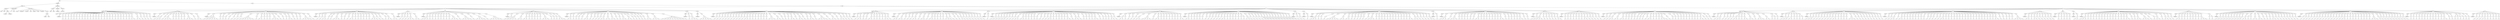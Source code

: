 digraph Tree {
	"t0" [label = "TEI"];
	"t1" [label = "teiHeader"];
	"t2" [label = "fileDesc"];
	"t3" [label = "titleStmt"];
	"t4" [label = "title"];
	"t5" [label = "title"];
	"t6" [label = "author"];
	"t7" [label = "surname"];
	"t8" [label = "forename"];
	"t9" [label = "publicationStmt"];
	"t10" [label = "p"];
	"t11" [label = "idno"];
	"t12" [label = "sourceDesc"];
	"t13" [label = "genre"];
	"t14" [label = "inspiration"];
	"t15" [label = "structure"];
	"t16" [label = "type"];
	"t17" [label = "periode"];
	"t18" [label = "taille"];
	"t19" [label = "permalien"];
	"t20" [label = "sources"];
	"t21" [label = "source"];
	"t22" [label = "author"];
	"t23" [label = "text"];
	"t24" [label = "profileDesc"];
	"t25" [label = "creation"];
	"t26" [label = "date"];
	"t27" [label = "date"];
	"t28" [label = "langUsage"];
	"t29" [label = "language"];
	"t30" [label = "textClass"];
	"t31" [label = "keywords"];
	"t32" [label = "term"];
	"t33" [label = "text"];
	"t34" [label = "body"];
	"t35" [label = "div1"];
	"t36" [label = "head"];
	"t37" [label = "div2"];
	"t38" [label = "head"];
	"t39" [label = "listPerson"];
	"t40" [label = "sp"];
	"t41" [label = "p"];
	"t42" [label = "s"];
	"t43" [label = "sp"];
	"t44" [label = "p"];
	"t45" [label = "s"];
	"t46" [label = "sp"];
	"t47" [label = "p"];
	"t48" [label = "s"];
	"t49" [label = "sp"];
	"t50" [label = "p"];
	"t51" [label = "s"];
	"t52" [label = "sp"];
	"t53" [label = "p"];
	"t54" [label = "s"];
	"t55" [label = "sp"];
	"t56" [label = "p"];
	"t57" [label = "s"];
	"t58" [label = "sp"];
	"t59" [label = "p"];
	"t60" [label = "s"];
	"t61" [label = "sp"];
	"t62" [label = "p"];
	"t63" [label = "s"];
	"t64" [label = "sp"];
	"t65" [label = "p"];
	"t66" [label = "s"];
	"t67" [label = "sp"];
	"t68" [label = "p"];
	"t69" [label = "s"];
	"t70" [label = "sp"];
	"t71" [label = "p"];
	"t72" [label = "s"];
	"t73" [label = "sp"];
	"t74" [label = "p"];
	"t75" [label = "s"];
	"t76" [label = "sp"];
	"t77" [label = "p"];
	"t78" [label = "s"];
	"t79" [label = "sp"];
	"t80" [label = "p"];
	"t81" [label = "s"];
	"t82" [label = "sp"];
	"t83" [label = "p"];
	"t84" [label = "s"];
	"t85" [label = "sp"];
	"t86" [label = "p"];
	"t87" [label = "s"];
	"t88" [label = "sp"];
	"t89" [label = "p"];
	"t90" [label = "s"];
	"t91" [label = "sp"];
	"t92" [label = "p"];
	"t93" [label = "s"];
	"t94" [label = "sp"];
	"t95" [label = "p"];
	"t96" [label = "s"];
	"t97" [label = "sp"];
	"t98" [label = "p"];
	"t99" [label = "s"];
	"t100" [label = "sp"];
	"t101" [label = "p"];
	"t102" [label = "s"];
	"t103" [label = "sp"];
	"t104" [label = "p"];
	"t105" [label = "s"];
	"t106" [label = "sp"];
	"t107" [label = "p"];
	"t108" [label = "s"];
	"t109" [label = "sp"];
	"t110" [label = "p"];
	"t111" [label = "s"];
	"t112" [label = "sp"];
	"t113" [label = "p"];
	"t114" [label = "s"];
	"t115" [label = "sp"];
	"t116" [label = "p"];
	"t117" [label = "s"];
	"t118" [label = "s"];
	"t119" [label = "sp"];
	"t120" [label = "p"];
	"t121" [label = "s"];
	"t122" [label = "s"];
	"t123" [label = "sp"];
	"t124" [label = "p"];
	"t125" [label = "s"];
	"t126" [label = "sp"];
	"t127" [label = "p"];
	"t128" [label = "s"];
	"t129" [label = "sp"];
	"t130" [label = "p"];
	"t131" [label = "s"];
	"t132" [label = "sp"];
	"t133" [label = "p"];
	"t134" [label = "s"];
	"t135" [label = "div2"];
	"t136" [label = "head"];
	"t137" [label = "listPerson"];
	"t138" [label = "sp"];
	"t139" [label = "p"];
	"t140" [label = "s"];
	"t141" [label = "sp"];
	"t142" [label = "p"];
	"t143" [label = "s"];
	"t144" [label = "s"];
	"t145" [label = "sp"];
	"t146" [label = "p"];
	"t147" [label = "s"];
	"t148" [label = "sp"];
	"t149" [label = "p"];
	"t150" [label = "s"];
	"t151" [label = "s"];
	"t152" [label = "s"];
	"t153" [label = "sp"];
	"t154" [label = "p"];
	"t155" [label = "s"];
	"t156" [label = "sp"];
	"t157" [label = "p"];
	"t158" [label = "s"];
	"t159" [label = "sp"];
	"t160" [label = "p"];
	"t161" [label = "s"];
	"t162" [label = "sp"];
	"t163" [label = "p"];
	"t164" [label = "s"];
	"t165" [label = "sp"];
	"t166" [label = "p"];
	"t167" [label = "s"];
	"t168" [label = "sp"];
	"t169" [label = "p"];
	"t170" [label = "s"];
	"t171" [label = "s"];
	"t172" [label = "s"];
	"t173" [label = "sp"];
	"t174" [label = "p"];
	"t175" [label = "s"];
	"t176" [label = "sp"];
	"t177" [label = "p"];
	"t178" [label = "s"];
	"t179" [label = "s"];
	"t180" [label = "div2"];
	"t181" [label = "head"];
	"t182" [label = "listPerson"];
	"t183" [label = "sp"];
	"t184" [label = "p"];
	"t185" [label = "s"];
	"t186" [label = "p"];
	"t187" [label = "s"];
	"t188" [label = "s"];
	"t189" [label = "s"];
	"t190" [label = "s"];
	"t191" [label = "s"];
	"t192" [label = "sp"];
	"t193" [label = "p"];
	"t194" [label = "s"];
	"t195" [label = "sp"];
	"t196" [label = "p"];
	"t197" [label = "s"];
	"t198" [label = "sp"];
	"t199" [label = "p"];
	"t200" [label = "s"];
	"t201" [label = "sp"];
	"t202" [label = "p"];
	"t203" [label = "s"];
	"t204" [label = "sp"];
	"t205" [label = "p"];
	"t206" [label = "s"];
	"t207" [label = "sp"];
	"t208" [label = "p"];
	"t209" [label = "s"];
	"t210" [label = "sp"];
	"t211" [label = "p"];
	"t212" [label = "s"];
	"t213" [label = "sp"];
	"t214" [label = "p"];
	"t215" [label = "s"];
	"t216" [label = "s"];
	"t217" [label = "s"];
	"t218" [label = "s"];
	"t219" [label = "s"];
	"t220" [label = "s"];
	"t221" [label = "sp"];
	"t222" [label = "p"];
	"t223" [label = "s"];
	"t224" [label = "sp"];
	"t225" [label = "p"];
	"t226" [label = "s"];
	"t227" [label = "s"];
	"t228" [label = "sp"];
	"t229" [label = "p"];
	"t230" [label = "s"];
	"t231" [label = "sp"];
	"t232" [label = "p"];
	"t233" [label = "s"];
	"t234" [label = "sp"];
	"t235" [label = "p"];
	"t236" [label = "s"];
	"t237" [label = "sp"];
	"t238" [label = "p"];
	"t239" [label = "s"];
	"t240" [label = "s"];
	"t241" [label = "s"];
	"t242" [label = "sp"];
	"t243" [label = "p"];
	"t244" [label = "s"];
	"t245" [label = "sp"];
	"t246" [label = "p"];
	"t247" [label = "s"];
	"t248" [label = "sp"];
	"t249" [label = "p"];
	"t250" [label = "s"];
	"t251" [label = "sp"];
	"t252" [label = "p"];
	"t253" [label = "s"];
	"t254" [label = "s"];
	"t255" [label = "sp"];
	"t256" [label = "p"];
	"t257" [label = "s"];
	"t258" [label = "sp"];
	"t259" [label = "p"];
	"t260" [label = "s"];
	"t261" [label = "sp"];
	"t262" [label = "p"];
	"t263" [label = "s"];
	"t264" [label = "sp"];
	"t265" [label = "p"];
	"t266" [label = "s"];
	"t267" [label = "s"];
	"t268" [label = "s"];
	"t269" [label = "s"];
	"t270" [label = "sp"];
	"t271" [label = "p"];
	"t272" [label = "s"];
	"t273" [label = "div2"];
	"t274" [label = "head"];
	"t275" [label = "listPerson"];
	"t276" [label = "sp"];
	"t277" [label = "p"];
	"t278" [label = "s"];
	"t279" [label = "sp"];
	"t280" [label = "p"];
	"t281" [label = "s"];
	"t282" [label = "sp"];
	"t283" [label = "p"];
	"t284" [label = "s"];
	"t285" [label = "s"];
	"t286" [label = "sp"];
	"t287" [label = "p"];
	"t288" [label = "s"];
	"t289" [label = "sp"];
	"t290" [label = "p"];
	"t291" [label = "s"];
	"t292" [label = "sp"];
	"t293" [label = "p"];
	"t294" [label = "s"];
	"t295" [label = "s"];
	"t296" [label = "s"];
	"t297" [label = "sp"];
	"t298" [label = "p"];
	"t299" [label = "s"];
	"t300" [label = "sp"];
	"t301" [label = "p"];
	"t302" [label = "s"];
	"t303" [label = "sp"];
	"t304" [label = "p"];
	"t305" [label = "s"];
	"t306" [label = "sp"];
	"t307" [label = "p"];
	"t308" [label = "s"];
	"t309" [label = "s"];
	"t310" [label = "sp"];
	"t311" [label = "p"];
	"t312" [label = "s"];
	"t313" [label = "sp"];
	"t314" [label = "p"];
	"t315" [label = "s"];
	"t316" [label = "sp"];
	"t317" [label = "p"];
	"t318" [label = "s"];
	"t319" [label = "sp"];
	"t320" [label = "p"];
	"t321" [label = "s"];
	"t322" [label = "sp"];
	"t323" [label = "p"];
	"t324" [label = "s"];
	"t325" [label = "sp"];
	"t326" [label = "p"];
	"t327" [label = "s"];
	"t328" [label = "sp"];
	"t329" [label = "p"];
	"t330" [label = "s"];
	"t331" [label = "s"];
	"t332" [label = "s"];
	"t333" [label = "sp"];
	"t334" [label = "p"];
	"t335" [label = "s"];
	"t336" [label = "sp"];
	"t337" [label = "p"];
	"t338" [label = "s"];
	"t339" [label = "sp"];
	"t340" [label = "p"];
	"t341" [label = "s"];
	"t342" [label = "sp"];
	"t343" [label = "p"];
	"t344" [label = "s"];
	"t345" [label = "s"];
	"t346" [label = "sp"];
	"t347" [label = "p"];
	"t348" [label = "s"];
	"t349" [label = "s"];
	"t350" [label = "div2"];
	"t351" [label = "head"];
	"t352" [label = "listPerson"];
	"t353" [label = "sp"];
	"t354" [label = "p"];
	"t355" [label = "s"];
	"t356" [label = "sp"];
	"t357" [label = "p"];
	"t358" [label = "s"];
	"t359" [label = "sp"];
	"t360" [label = "p"];
	"t361" [label = "s"];
	"t362" [label = "sp"];
	"t363" [label = "p"];
	"t364" [label = "s"];
	"t365" [label = "s"];
	"t366" [label = "s"];
	"t367" [label = "sp"];
	"t368" [label = "p"];
	"t369" [label = "s"];
	"t370" [label = "s"];
	"t371" [label = "div2"];
	"t372" [label = "head"];
	"t373" [label = "listPerson"];
	"t374" [label = "sp"];
	"t375" [label = "p"];
	"t376" [label = "s"];
	"t377" [label = "s"];
	"t378" [label = "s"];
	"t379" [label = "sp"];
	"t380" [label = "p"];
	"t381" [label = "s"];
	"t382" [label = "sp"];
	"t383" [label = "p"];
	"t384" [label = "s"];
	"t385" [label = "sp"];
	"t386" [label = "p"];
	"t387" [label = "s"];
	"t388" [label = "sp"];
	"t389" [label = "p"];
	"t390" [label = "s"];
	"t391" [label = "sp"];
	"t392" [label = "p"];
	"t393" [label = "s"];
	"t394" [label = "sp"];
	"t395" [label = "p"];
	"t396" [label = "s"];
	"t397" [label = "sp"];
	"t398" [label = "p"];
	"t399" [label = "s"];
	"t400" [label = "sp"];
	"t401" [label = "p"];
	"t402" [label = "s"];
	"t403" [label = "p"];
	"t404" [label = "s"];
	"t405" [label = "s"];
	"t406" [label = "s"];
	"t407" [label = "sp"];
	"t408" [label = "p"];
	"t409" [label = "s"];
	"t410" [label = "sp"];
	"t411" [label = "p"];
	"t412" [label = "s"];
	"t413" [label = "s"];
	"t414" [label = "s"];
	"t415" [label = "s"];
	"t416" [label = "sp"];
	"t417" [label = "p"];
	"t418" [label = "s"];
	"t419" [label = "sp"];
	"t420" [label = "p"];
	"t421" [label = "s"];
	"t422" [label = "s"];
	"t423" [label = "s"];
	"t424" [label = "s"];
	"t425" [label = "sp"];
	"t426" [label = "p"];
	"t427" [label = "s"];
	"t428" [label = "sp"];
	"t429" [label = "p"];
	"t430" [label = "s"];
	"t431" [label = "s"];
	"t432" [label = "s"];
	"t433" [label = "s"];
	"t434" [label = "s"];
	"t435" [label = "div2"];
	"t436" [label = "head"];
	"t437" [label = "listPerson"];
	"t438" [label = "sp"];
	"t439" [label = "p"];
	"t440" [label = "s"];
	"t441" [label = "sp"];
	"t442" [label = "p"];
	"t443" [label = "s"];
	"t444" [label = "s"];
	"t445" [label = "s"];
	"t446" [label = "s"];
	"t447" [label = "sp"];
	"t448" [label = "p"];
	"t449" [label = "s"];
	"t450" [label = "s"];
	"t451" [label = "sp"];
	"t452" [label = "p"];
	"t453" [label = "s"];
	"t454" [label = "s"];
	"t455" [label = "sp"];
	"t456" [label = "p"];
	"t457" [label = "s"];
	"t458" [label = "sp"];
	"t459" [label = "p"];
	"t460" [label = "s"];
	"t461" [label = "sp"];
	"t462" [label = "p"];
	"t463" [label = "s"];
	"t464" [label = "sp"];
	"t465" [label = "p"];
	"t466" [label = "s"];
	"t467" [label = "sp"];
	"t468" [label = "p"];
	"t469" [label = "s"];
	"t470" [label = "sp"];
	"t471" [label = "p"];
	"t472" [label = "s"];
	"t473" [label = "s"];
	"t474" [label = "s"];
	"t475" [label = "sp"];
	"t476" [label = "p"];
	"t477" [label = "s"];
	"t478" [label = "sp"];
	"t479" [label = "p"];
	"t480" [label = "s"];
	"t481" [label = "sp"];
	"t482" [label = "p"];
	"t483" [label = "s"];
	"t484" [label = "sp"];
	"t485" [label = "p"];
	"t486" [label = "s"];
	"t487" [label = "s"];
	"t488" [label = "s"];
	"t489" [label = "div2"];
	"t490" [label = "head"];
	"t491" [label = "listPerson"];
	"t492" [label = "sp"];
	"t493" [label = "p"];
	"t494" [label = "s"];
	"t495" [label = "s"];
	"t496" [label = "sp"];
	"t497" [label = "p"];
	"t498" [label = "s"];
	"t499" [label = "sp"];
	"t500" [label = "p"];
	"t501" [label = "s"];
	"t502" [label = "sp"];
	"t503" [label = "p"];
	"t504" [label = "s"];
	"t505" [label = "sp"];
	"t506" [label = "p"];
	"t507" [label = "s"];
	"t508" [label = "sp"];
	"t509" [label = "p"];
	"t510" [label = "s"];
	"t511" [label = "s"];
	"t512" [label = "sp"];
	"t513" [label = "p"];
	"t514" [label = "s"];
	"t515" [label = "sp"];
	"t516" [label = "p"];
	"t517" [label = "s"];
	"t518" [label = "sp"];
	"t519" [label = "p"];
	"t520" [label = "s"];
	"t521" [label = "sp"];
	"t522" [label = "p"];
	"t523" [label = "s"];
	"t524" [label = "sp"];
	"t525" [label = "p"];
	"t526" [label = "s"];
	"t527" [label = "s"];
	"t528" [label = "sp"];
	"t529" [label = "p"];
	"t530" [label = "s"];
	"t531" [label = "s"];
	"t532" [label = "sp"];
	"t533" [label = "p"];
	"t534" [label = "s"];
	"t535" [label = "s"];
	"t536" [label = "sp"];
	"t537" [label = "p"];
	"t538" [label = "s"];
	"t539" [label = "sp"];
	"t540" [label = "p"];
	"t541" [label = "s"];
	"t542" [label = "sp"];
	"t543" [label = "p"];
	"t544" [label = "s"];
	"t545" [label = "s"];
	"t546" [label = "sp"];
	"t547" [label = "p"];
	"t548" [label = "s"];
	"t549" [label = "s"];
	"t550" [label = "sp"];
	"t551" [label = "p"];
	"t552" [label = "s"];
	"t553" [label = "sp"];
	"t554" [label = "p"];
	"t555" [label = "s"];
	"t556" [label = "sp"];
	"t557" [label = "p"];
	"t558" [label = "s"];
	"t559" [label = "sp"];
	"t560" [label = "p"];
	"t561" [label = "s"];
	"t562" [label = "sp"];
	"t563" [label = "p"];
	"t564" [label = "s"];
	"t565" [label = "sp"];
	"t566" [label = "p"];
	"t567" [label = "s"];
	"t568" [label = "s"];
	"t569" [label = "sp"];
	"t570" [label = "p"];
	"t571" [label = "s"];
	"t572" [label = "s"];
	"t573" [label = "s"];
	"t574" [label = "sp"];
	"t575" [label = "p"];
	"t576" [label = "s"];
	"t577" [label = "s"];
	"t578" [label = "s"];
	"t579" [label = "s"];
	"t580" [label = "s"];
	"t581" [label = "s"];
	"t582" [label = "s"];
	"t583" [label = "s"];
	"t584" [label = "s"];
	"t585" [label = "s"];
	"t586" [label = "div2"];
	"t587" [label = "head"];
	"t588" [label = "listPerson"];
	"t589" [label = "sp"];
	"t590" [label = "p"];
	"t591" [label = "s"];
	"t592" [label = "sp"];
	"t593" [label = "p"];
	"t594" [label = "s"];
	"t595" [label = "s"];
	"t596" [label = "s"];
	"t597" [label = "div2"];
	"t598" [label = "head"];
	"t599" [label = "listPerson"];
	"t600" [label = "sp"];
	"t601" [label = "p"];
	"t602" [label = "s"];
	"t603" [label = "s"];
	"t604" [label = "s"];
	"t605" [label = "s"];
	"t606" [label = "s"];
	"t607" [label = "div2"];
	"t608" [label = "head"];
	"t609" [label = "listPerson"];
	"t610" [label = "sp"];
	"t611" [label = "p"];
	"t612" [label = "s"];
	"t613" [label = "sp"];
	"t614" [label = "p"];
	"t615" [label = "s"];
	"t616" [label = "sp"];
	"t617" [label = "p"];
	"t618" [label = "s"];
	"t619" [label = "sp"];
	"t620" [label = "p"];
	"t621" [label = "s"];
	"t622" [label = "sp"];
	"t623" [label = "p"];
	"t624" [label = "s"];
	"t625" [label = "sp"];
	"t626" [label = "p"];
	"t627" [label = "s"];
	"t628" [label = "sp"];
	"t629" [label = "p"];
	"t630" [label = "s"];
	"t631" [label = "sp"];
	"t632" [label = "p"];
	"t633" [label = "s"];
	"t634" [label = "sp"];
	"t635" [label = "p"];
	"t636" [label = "s"];
	"t637" [label = "sp"];
	"t638" [label = "p"];
	"t639" [label = "s"];
	"t640" [label = "sp"];
	"t641" [label = "p"];
	"t642" [label = "s"];
	"t643" [label = "sp"];
	"t644" [label = "p"];
	"t645" [label = "s"];
	"t646" [label = "s"];
	"t647" [label = "sp"];
	"t648" [label = "p"];
	"t649" [label = "s"];
	"t650" [label = "sp"];
	"t651" [label = "p"];
	"t652" [label = "s"];
	"t653" [label = "sp"];
	"t654" [label = "p"];
	"t655" [label = "s"];
	"t656" [label = "sp"];
	"t657" [label = "p"];
	"t658" [label = "s"];
	"t659" [label = "sp"];
	"t660" [label = "p"];
	"t661" [label = "s"];
	"t662" [label = "sp"];
	"t663" [label = "p"];
	"t664" [label = "s"];
	"t665" [label = "sp"];
	"t666" [label = "p"];
	"t667" [label = "s"];
	"t668" [label = "sp"];
	"t669" [label = "p"];
	"t670" [label = "s"];
	"t671" [label = "s"];
	"t672" [label = "s"];
	"t673" [label = "sp"];
	"t674" [label = "p"];
	"t675" [label = "s"];
	"t676" [label = "s"];
	"t677" [label = "sp"];
	"t678" [label = "p"];
	"t679" [label = "s"];
	"t680" [label = "sp"];
	"t681" [label = "p"];
	"t682" [label = "s"];
	"t683" [label = "sp"];
	"t684" [label = "p"];
	"t685" [label = "s"];
	"t686" [label = "sp"];
	"t687" [label = "p"];
	"t688" [label = "s"];
	"t689" [label = "s"];
	"t690" [label = "sp"];
	"t691" [label = "p"];
	"t692" [label = "s"];
	"t693" [label = "sp"];
	"t694" [label = "p"];
	"t695" [label = "s"];
	"t696" [label = "s"];
	"t697" [label = "sp"];
	"t698" [label = "p"];
	"t699" [label = "s"];
	"t700" [label = "sp"];
	"t701" [label = "p"];
	"t702" [label = "s"];
	"t703" [label = "sp"];
	"t704" [label = "p"];
	"t705" [label = "s"];
	"t706" [label = "s"];
	"t707" [label = "sp"];
	"t708" [label = "p"];
	"t709" [label = "s"];
	"t710" [label = "sp"];
	"t711" [label = "p"];
	"t712" [label = "s"];
	"t713" [label = "s"];
	"t714" [label = "s"];
	"t715" [label = "s"];
	"t716" [label = "sp"];
	"t717" [label = "p"];
	"t718" [label = "s"];
	"t719" [label = "sp"];
	"t720" [label = "p"];
	"t721" [label = "s"];
	"t722" [label = "s"];
	"t723" [label = "sp"];
	"t724" [label = "p"];
	"t725" [label = "s"];
	"t726" [label = "sp"];
	"t727" [label = "p"];
	"t728" [label = "s"];
	"t729" [label = "s"];
	"t730" [label = "sp"];
	"t731" [label = "p"];
	"t732" [label = "s"];
	"t733" [label = "sp"];
	"t734" [label = "p"];
	"t735" [label = "s"];
	"t736" [label = "sp"];
	"t737" [label = "p"];
	"t738" [label = "s"];
	"t739" [label = "div1"];
	"t740" [label = "head"];
	"t741" [label = "div2"];
	"t742" [label = "head"];
	"t743" [label = "listPerson"];
	"t744" [label = "sp"];
	"t745" [label = "p"];
	"t746" [label = "s"];
	"t747" [label = "sp"];
	"t748" [label = "p"];
	"t749" [label = "s"];
	"t750" [label = "s"];
	"t751" [label = "sp"];
	"t752" [label = "p"];
	"t753" [label = "s"];
	"t754" [label = "sp"];
	"t755" [label = "p"];
	"t756" [label = "s"];
	"t757" [label = "sp"];
	"t758" [label = "p"];
	"t759" [label = "s"];
	"t760" [label = "s"];
	"t761" [label = "sp"];
	"t762" [label = "p"];
	"t763" [label = "s"];
	"t764" [label = "sp"];
	"t765" [label = "p"];
	"t766" [label = "s"];
	"t767" [label = "sp"];
	"t768" [label = "p"];
	"t769" [label = "s"];
	"t770" [label = "sp"];
	"t771" [label = "p"];
	"t772" [label = "s"];
	"t773" [label = "sp"];
	"t774" [label = "p"];
	"t775" [label = "s"];
	"t776" [label = "s"];
	"t777" [label = "sp"];
	"t778" [label = "p"];
	"t779" [label = "s"];
	"t780" [label = "div2"];
	"t781" [label = "head"];
	"t782" [label = "listPerson"];
	"t783" [label = "sp"];
	"t784" [label = "p"];
	"t785" [label = "s"];
	"t786" [label = "s"];
	"t787" [label = "sp"];
	"t788" [label = "p"];
	"t789" [label = "s"];
	"t790" [label = "s"];
	"t791" [label = "sp"];
	"t792" [label = "p"];
	"t793" [label = "s"];
	"t794" [label = "sp"];
	"t795" [label = "p"];
	"t796" [label = "s"];
	"t797" [label = "sp"];
	"t798" [label = "p"];
	"t799" [label = "s"];
	"t800" [label = "sp"];
	"t801" [label = "p"];
	"t802" [label = "s"];
	"t803" [label = "s"];
	"t804" [label = "sp"];
	"t805" [label = "p"];
	"t806" [label = "s"];
	"t807" [label = "sp"];
	"t808" [label = "p"];
	"t809" [label = "s"];
	"t810" [label = "s"];
	"t811" [label = "sp"];
	"t812" [label = "p"];
	"t813" [label = "s"];
	"t814" [label = "sp"];
	"t815" [label = "p"];
	"t816" [label = "s"];
	"t817" [label = "s"];
	"t818" [label = "sp"];
	"t819" [label = "p"];
	"t820" [label = "s"];
	"t821" [label = "sp"];
	"t822" [label = "p"];
	"t823" [label = "s"];
	"t824" [label = "sp"];
	"t825" [label = "p"];
	"t826" [label = "s"];
	"t827" [label = "sp"];
	"t828" [label = "p"];
	"t829" [label = "s"];
	"t830" [label = "sp"];
	"t831" [label = "p"];
	"t832" [label = "s"];
	"t833" [label = "s"];
	"t834" [label = "s"];
	"t835" [label = "sp"];
	"t836" [label = "p"];
	"t837" [label = "s"];
	"t838" [label = "sp"];
	"t839" [label = "p"];
	"t840" [label = "s"];
	"t841" [label = "sp"];
	"t842" [label = "p"];
	"t843" [label = "s"];
	"t844" [label = "sp"];
	"t845" [label = "p"];
	"t846" [label = "s"];
	"t847" [label = "s"];
	"t848" [label = "sp"];
	"t849" [label = "p"];
	"t850" [label = "s"];
	"t851" [label = "sp"];
	"t852" [label = "p"];
	"t853" [label = "s"];
	"t854" [label = "sp"];
	"t855" [label = "p"];
	"t856" [label = "s"];
	"t857" [label = "sp"];
	"t858" [label = "p"];
	"t859" [label = "s"];
	"t860" [label = "sp"];
	"t861" [label = "p"];
	"t862" [label = "s"];
	"t863" [label = "sp"];
	"t864" [label = "p"];
	"t865" [label = "s"];
	"t866" [label = "sp"];
	"t867" [label = "p"];
	"t868" [label = "s"];
	"t869" [label = "div2"];
	"t870" [label = "head"];
	"t871" [label = "listPerson"];
	"t872" [label = "sp"];
	"t873" [label = "p"];
	"t874" [label = "s"];
	"t875" [label = "div2"];
	"t876" [label = "head"];
	"t877" [label = "listPerson"];
	"t878" [label = "sp"];
	"t879" [label = "p"];
	"t880" [label = "s"];
	"t881" [label = "sp"];
	"t882" [label = "p"];
	"t883" [label = "s"];
	"t884" [label = "sp"];
	"t885" [label = "p"];
	"t886" [label = "s"];
	"t887" [label = "sp"];
	"t888" [label = "p"];
	"t889" [label = "s"];
	"t890" [label = "sp"];
	"t891" [label = "p"];
	"t892" [label = "s"];
	"t893" [label = "s"];
	"t894" [label = "sp"];
	"t895" [label = "p"];
	"t896" [label = "s"];
	"t897" [label = "sp"];
	"t898" [label = "p"];
	"t899" [label = "s"];
	"t900" [label = "sp"];
	"t901" [label = "p"];
	"t902" [label = "s"];
	"t903" [label = "sp"];
	"t904" [label = "p"];
	"t905" [label = "s"];
	"t906" [label = "s"];
	"t907" [label = "sp"];
	"t908" [label = "p"];
	"t909" [label = "s"];
	"t910" [label = "s"];
	"t911" [label = "sp"];
	"t912" [label = "p"];
	"t913" [label = "s"];
	"t914" [label = "sp"];
	"t915" [label = "p"];
	"t916" [label = "s"];
	"t917" [label = "sp"];
	"t918" [label = "p"];
	"t919" [label = "s"];
	"t920" [label = "sp"];
	"t921" [label = "p"];
	"t922" [label = "s"];
	"t923" [label = "sp"];
	"t924" [label = "p"];
	"t925" [label = "s"];
	"t926" [label = "sp"];
	"t927" [label = "p"];
	"t928" [label = "s"];
	"t929" [label = "sp"];
	"t930" [label = "p"];
	"t931" [label = "s"];
	"t932" [label = "sp"];
	"t933" [label = "p"];
	"t934" [label = "s"];
	"t935" [label = "sp"];
	"t936" [label = "p"];
	"t937" [label = "s"];
	"t938" [label = "s"];
	"t939" [label = "sp"];
	"t940" [label = "p"];
	"t941" [label = "s"];
	"t942" [label = "sp"];
	"t943" [label = "p"];
	"t944" [label = "s"];
	"t945" [label = "sp"];
	"t946" [label = "p"];
	"t947" [label = "s"];
	"t948" [label = "sp"];
	"t949" [label = "p"];
	"t950" [label = "s"];
	"t951" [label = "sp"];
	"t952" [label = "p"];
	"t953" [label = "s"];
	"t954" [label = "sp"];
	"t955" [label = "p"];
	"t956" [label = "s"];
	"t957" [label = "s"];
	"t958" [label = "sp"];
	"t959" [label = "p"];
	"t960" [label = "s"];
	"t961" [label = "sp"];
	"t962" [label = "p"];
	"t963" [label = "s"];
	"t964" [label = "s"];
	"t965" [label = "sp"];
	"t966" [label = "p"];
	"t967" [label = "s"];
	"t968" [label = "sp"];
	"t969" [label = "p"];
	"t970" [label = "s"];
	"t971" [label = "sp"];
	"t972" [label = "p"];
	"t973" [label = "s"];
	"t974" [label = "sp"];
	"t975" [label = "p"];
	"t976" [label = "s"];
	"t977" [label = "sp"];
	"t978" [label = "p"];
	"t979" [label = "s"];
	"t980" [label = "sp"];
	"t981" [label = "p"];
	"t982" [label = "s"];
	"t983" [label = "s"];
	"t984" [label = "sp"];
	"t985" [label = "p"];
	"t986" [label = "s"];
	"t987" [label = "sp"];
	"t988" [label = "p"];
	"t989" [label = "s"];
	"t990" [label = "sp"];
	"t991" [label = "p"];
	"t992" [label = "s"];
	"t993" [label = "sp"];
	"t994" [label = "p"];
	"t995" [label = "s"];
	"t996" [label = "sp"];
	"t997" [label = "p"];
	"t998" [label = "s"];
	"t999" [label = "s"];
	"t1000" [label = "sp"];
	"t1001" [label = "p"];
	"t1002" [label = "s"];
	"t1003" [label = "div2"];
	"t1004" [label = "head"];
	"t1005" [label = "listPerson"];
	"t1006" [label = "sp"];
	"t1007" [label = "p"];
	"t1008" [label = "s"];
	"t1009" [label = "s"];
	"t1010" [label = "p"];
	"t1011" [label = "s"];
	"t1012" [label = "sp"];
	"t1013" [label = "p"];
	"t1014" [label = "s"];
	"t1015" [label = "sp"];
	"t1016" [label = "p"];
	"t1017" [label = "s"];
	"t1018" [label = "sp"];
	"t1019" [label = "p"];
	"t1020" [label = "s"];
	"t1021" [label = "sp"];
	"t1022" [label = "p"];
	"t1023" [label = "s"];
	"t1024" [label = "s"];
	"t1025" [label = "sp"];
	"t1026" [label = "p"];
	"t1027" [label = "s"];
	"t1028" [label = "s"];
	"t1029" [label = "s"];
	"t1030" [label = "s"];
	"t1031" [label = "sp"];
	"t1032" [label = "p"];
	"t1033" [label = "s"];
	"t1034" [label = "sp"];
	"t1035" [label = "p"];
	"t1036" [label = "s"];
	"t1037" [label = "s"];
	"t1038" [label = "sp"];
	"t1039" [label = "p"];
	"t1040" [label = "s"];
	"t1041" [label = "sp"];
	"t1042" [label = "p"];
	"t1043" [label = "s"];
	"t1044" [label = "sp"];
	"t1045" [label = "p"];
	"t1046" [label = "s"];
	"t1047" [label = "sp"];
	"t1048" [label = "p"];
	"t1049" [label = "s"];
	"t1050" [label = "sp"];
	"t1051" [label = "p"];
	"t1052" [label = "s"];
	"t1053" [label = "sp"];
	"t1054" [label = "p"];
	"t1055" [label = "s"];
	"t1056" [label = "sp"];
	"t1057" [label = "p"];
	"t1058" [label = "s"];
	"t1059" [label = "sp"];
	"t1060" [label = "p"];
	"t1061" [label = "s"];
	"t1062" [label = "s"];
	"t1063" [label = "div2"];
	"t1064" [label = "head"];
	"t1065" [label = "listPerson"];
	"t1066" [label = "sp"];
	"t1067" [label = "p"];
	"t1068" [label = "s"];
	"t1069" [label = "s"];
	"t1070" [label = "sp"];
	"t1071" [label = "p"];
	"t1072" [label = "s"];
	"t1073" [label = "sp"];
	"t1074" [label = "p"];
	"t1075" [label = "s"];
	"t1076" [label = "sp"];
	"t1077" [label = "p"];
	"t1078" [label = "s"];
	"t1079" [label = "sp"];
	"t1080" [label = "p"];
	"t1081" [label = "s"];
	"t1082" [label = "sp"];
	"t1083" [label = "p"];
	"t1084" [label = "s"];
	"t1085" [label = "sp"];
	"t1086" [label = "p"];
	"t1087" [label = "s"];
	"t1088" [label = "sp"];
	"t1089" [label = "p"];
	"t1090" [label = "s"];
	"t1091" [label = "sp"];
	"t1092" [label = "p"];
	"t1093" [label = "s"];
	"t1094" [label = "sp"];
	"t1095" [label = "p"];
	"t1096" [label = "s"];
	"t1097" [label = "sp"];
	"t1098" [label = "p"];
	"t1099" [label = "s"];
	"t1100" [label = "sp"];
	"t1101" [label = "p"];
	"t1102" [label = "s"];
	"t1103" [label = "sp"];
	"t1104" [label = "p"];
	"t1105" [label = "s"];
	"t1106" [label = "s"];
	"t1107" [label = "sp"];
	"t1108" [label = "p"];
	"t1109" [label = "s"];
	"t1110" [label = "sp"];
	"t1111" [label = "p"];
	"t1112" [label = "s"];
	"t1113" [label = "sp"];
	"t1114" [label = "p"];
	"t1115" [label = "s"];
	"t1116" [label = "sp"];
	"t1117" [label = "p"];
	"t1118" [label = "s"];
	"t1119" [label = "sp"];
	"t1120" [label = "p"];
	"t1121" [label = "s"];
	"t1122" [label = "sp"];
	"t1123" [label = "p"];
	"t1124" [label = "s"];
	"t1125" [label = "p"];
	"t1126" [label = "s"];
	"t1127" [label = "sp"];
	"t1128" [label = "p"];
	"t1129" [label = "s"];
	"t1130" [label = "s"];
	"t1131" [label = "s"];
	"t1132" [label = "sp"];
	"t1133" [label = "p"];
	"t1134" [label = "s"];
	"t1135" [label = "sp"];
	"t1136" [label = "p"];
	"t1137" [label = "s"];
	"t1138" [label = "sp"];
	"t1139" [label = "p"];
	"t1140" [label = "s"];
	"t1141" [label = "sp"];
	"t1142" [label = "p"];
	"t1143" [label = "s"];
	"t1144" [label = "sp"];
	"t1145" [label = "p"];
	"t1146" [label = "s"];
	"t1147" [label = "s"];
	"t1148" [label = "s"];
	"t1149" [label = "sp"];
	"t1150" [label = "p"];
	"t1151" [label = "s"];
	"t1152" [label = "sp"];
	"t1153" [label = "p"];
	"t1154" [label = "s"];
	"t1155" [label = "sp"];
	"t1156" [label = "p"];
	"t1157" [label = "s"];
	"t1158" [label = "sp"];
	"t1159" [label = "p"];
	"t1160" [label = "s"];
	"t1161" [label = "sp"];
	"t1162" [label = "p"];
	"t1163" [label = "s"];
	"t1164" [label = "sp"];
	"t1165" [label = "p"];
	"t1166" [label = "s"];
	"t1167" [label = "sp"];
	"t1168" [label = "p"];
	"t1169" [label = "s"];
	"t1170" [label = "sp"];
	"t1171" [label = "p"];
	"t1172" [label = "s"];
	"t1173" [label = "sp"];
	"t1174" [label = "p"];
	"t1175" [label = "s"];
	"t1176" [label = "sp"];
	"t1177" [label = "p"];
	"t1178" [label = "s"];
	"t1179" [label = "div2"];
	"t1180" [label = "head"];
	"t1181" [label = "listPerson"];
	"t1182" [label = "sp"];
	"t1183" [label = "p"];
	"t1184" [label = "s"];
	"t1185" [label = "sp"];
	"t1186" [label = "p"];
	"t1187" [label = "s"];
	"t1188" [label = "div2"];
	"t1189" [label = "head"];
	"t1190" [label = "listPerson"];
	"t1191" [label = "sp"];
	"t1192" [label = "p"];
	"t1193" [label = "s"];
	"t1194" [label = "div2"];
	"t1195" [label = "head"];
	"t1196" [label = "listPerson"];
	"t1197" [label = "sp"];
	"t1198" [label = "p"];
	"t1199" [label = "s"];
	"t1200" [label = "s"];
	"t1201" [label = "s"];
	"t1202" [label = "sp"];
	"t1203" [label = "p"];
	"t1204" [label = "s"];
	"t1205" [label = "sp"];
	"t1206" [label = "p"];
	"t1207" [label = "s"];
	"t1208" [label = "sp"];
	"t1209" [label = "p"];
	"t1210" [label = "s"];
	"t1211" [label = "sp"];
	"t1212" [label = "p"];
	"t1213" [label = "s"];
	"t1214" [label = "s"];
	"t1215" [label = "s"];
	"t1216" [label = "s"];
	"t1217" [label = "s"];
	"t1218" [label = "sp"];
	"t1219" [label = "p"];
	"t1220" [label = "s"];
	"t1221" [label = "s"];
	"t1222" [label = "sp"];
	"t1223" [label = "p"];
	"t1224" [label = "s"];
	"t1225" [label = "s"];
	"t1226" [label = "sp"];
	"t1227" [label = "p"];
	"t1228" [label = "s"];
	"t1229" [label = "sp"];
	"t1230" [label = "p"];
	"t1231" [label = "s"];
	"t1232" [label = "sp"];
	"t1233" [label = "p"];
	"t1234" [label = "s"];
	"t1235" [label = "sp"];
	"t1236" [label = "p"];
	"t1237" [label = "s"];
	"t1238" [label = "sp"];
	"t1239" [label = "p"];
	"t1240" [label = "s"];
	"t1241" [label = "sp"];
	"t1242" [label = "p"];
	"t1243" [label = "s"];
	"t1244" [label = "sp"];
	"t1245" [label = "p"];
	"t1246" [label = "s"];
	"t1247" [label = "s"];
	"t1248" [label = "s"];
	"t1249" [label = "sp"];
	"t1250" [label = "p"];
	"t1251" [label = "s"];
	"t1252" [label = "sp"];
	"t1253" [label = "p"];
	"t1254" [label = "s"];
	"t1255" [label = "sp"];
	"t1256" [label = "p"];
	"t1257" [label = "s"];
	"t1258" [label = "sp"];
	"t1259" [label = "p"];
	"t1260" [label = "s"];
	"t1261" [label = "sp"];
	"t1262" [label = "p"];
	"t1263" [label = "s"];
	"t1264" [label = "sp"];
	"t1265" [label = "p"];
	"t1266" [label = "s"];
	"t1267" [label = "sp"];
	"t1268" [label = "p"];
	"t1269" [label = "s"];
	"t1270" [label = "sp"];
	"t1271" [label = "p"];
	"t1272" [label = "s"];
	"t1273" [label = "sp"];
	"t1274" [label = "p"];
	"t1275" [label = "s"];
	"t1276" [label = "sp"];
	"t1277" [label = "p"];
	"t1278" [label = "s"];
	"t1279" [label = "sp"];
	"t1280" [label = "p"];
	"t1281" [label = "s"];
	"t1282" [label = "sp"];
	"t1283" [label = "p"];
	"t1284" [label = "s"];
	"t1285" [label = "sp"];
	"t1286" [label = "p"];
	"t1287" [label = "s"];
	"t1288" [label = "s"];
	"t1289" [label = "sp"];
	"t1290" [label = "p"];
	"t1291" [label = "s"];
	"t1292" [label = "s"];
	"t1293" [label = "sp"];
	"t1294" [label = "p"];
	"t1295" [label = "s"];
	"t1296" [label = "sp"];
	"t1297" [label = "p"];
	"t1298" [label = "s"];
	"t1299" [label = "sp"];
	"t1300" [label = "p"];
	"t1301" [label = "s"];
	"t1302" [label = "sp"];
	"t1303" [label = "p"];
	"t1304" [label = "s"];
	"t1305" [label = "sp"];
	"t1306" [label = "p"];
	"t1307" [label = "s"];
	"t1308" [label = "s"];
	"t1309" [label = "div2"];
	"t1310" [label = "head"];
	"t1311" [label = "listPerson"];
	"t1312" [label = "sp"];
	"t1313" [label = "p"];
	"t1314" [label = "s"];
	"t1315" [label = "div2"];
	"t1316" [label = "head"];
	"t1317" [label = "listPerson"];
	"t1318" [label = "sp"];
	"t1319" [label = "p"];
	"t1320" [label = "s"];
	"t1321" [label = "s"];
	"t1322" [label = "s"];
	"t1323" [label = "sp"];
	"t1324" [label = "p"];
	"t1325" [label = "s"];
	"t1326" [label = "sp"];
	"t1327" [label = "p"];
	"t1328" [label = "s"];
	"t1329" [label = "s"];
	"t1330" [label = "s"];
	"t1331" [label = "sp"];
	"t1332" [label = "p"];
	"t1333" [label = "s"];
	"t1334" [label = "sp"];
	"t1335" [label = "p"];
	"t1336" [label = "s"];
	"t1337" [label = "sp"];
	"t1338" [label = "p"];
	"t1339" [label = "s"];
	"t1340" [label = "sp"];
	"t1341" [label = "p"];
	"t1342" [label = "s"];
	"t1343" [label = "sp"];
	"t1344" [label = "p"];
	"t1345" [label = "s"];
	"t1346" [label = "sp"];
	"t1347" [label = "p"];
	"t1348" [label = "s"];
	"t1349" [label = "sp"];
	"t1350" [label = "p"];
	"t1351" [label = "s"];
	"t1352" [label = "s"];
	"t1353" [label = "sp"];
	"t1354" [label = "p"];
	"t1355" [label = "s"];
	"t1356" [label = "sp"];
	"t1357" [label = "p"];
	"t1358" [label = "s"];
	"t1359" [label = "sp"];
	"t1360" [label = "p"];
	"t1361" [label = "s"];
	"t1362" [label = "sp"];
	"t1363" [label = "p"];
	"t1364" [label = "s"];
	"t1365" [label = "sp"];
	"t1366" [label = "p"];
	"t1367" [label = "s"];
	"t1368" [label = "sp"];
	"t1369" [label = "p"];
	"t1370" [label = "s"];
	"t1371" [label = "sp"];
	"t1372" [label = "p"];
	"t1373" [label = "s"];
	"t1374" [label = "sp"];
	"t1375" [label = "p"];
	"t1376" [label = "s"];
	"t1377" [label = "s"];
	"t1378" [label = "sp"];
	"t1379" [label = "p"];
	"t1380" [label = "s"];
	"t1381" [label = "sp"];
	"t1382" [label = "p"];
	"t1383" [label = "s"];
	"t1384" [label = "sp"];
	"t1385" [label = "p"];
	"t1386" [label = "s"];
	"t1387" [label = "sp"];
	"t1388" [label = "p"];
	"t1389" [label = "s"];
	"t1390" [label = "sp"];
	"t1391" [label = "p"];
	"t1392" [label = "s"];
	"t1393" [label = "sp"];
	"t1394" [label = "p"];
	"t1395" [label = "s"];
	"t1396" [label = "s"];
	"t1397" [label = "sp"];
	"t1398" [label = "p"];
	"t1399" [label = "s"];
	"t1400" [label = "sp"];
	"t1401" [label = "p"];
	"t1402" [label = "s"];
	"t1403" [label = "div2"];
	"t1404" [label = "head"];
	"t1405" [label = "listPerson"];
	"t1406" [label = "sp"];
	"t1407" [label = "p"];
	"t1408" [label = "s"];
	"t1409" [label = "sp"];
	"t1410" [label = "p"];
	"t1411" [label = "s"];
	"t1412" [label = "s"];
	"t1413" [label = "s"];
	"t1414" [label = "s"];
	"t1415" [label = "sp"];
	"t1416" [label = "p"];
	"t1417" [label = "s"];
	"t1418" [label = "sp"];
	"t1419" [label = "p"];
	"t1420" [label = "s"];
	"t1421" [label = "sp"];
	"t1422" [label = "p"];
	"t1423" [label = "s"];
	"t1424" [label = "sp"];
	"t1425" [label = "p"];
	"t1426" [label = "s"];
	"t1427" [label = "sp"];
	"t1428" [label = "p"];
	"t1429" [label = "s"];
	"t1430" [label = "sp"];
	"t1431" [label = "p"];
	"t1432" [label = "s"];
	"t1433" [label = "s"];
	"t1434" [label = "div2"];
	"t1435" [label = "head"];
	"t1436" [label = "listPerson"];
	"t1437" [label = "sp"];
	"t1438" [label = "p"];
	"t1439" [label = "s"];
	"t1440" [label = "sp"];
	"t1441" [label = "p"];
	"t1442" [label = "s"];
	"t1443" [label = "sp"];
	"t1444" [label = "p"];
	"t1445" [label = "s"];
	"t1446" [label = "sp"];
	"t1447" [label = "p"];
	"t1448" [label = "s"];
	"t1449" [label = "sp"];
	"t1450" [label = "p"];
	"t1451" [label = "s"];
	"t1452" [label = "sp"];
	"t1453" [label = "p"];
	"t1454" [label = "s"];
	"t1455" [label = "sp"];
	"t1456" [label = "p"];
	"t1457" [label = "s"];
	"t1458" [label = "sp"];
	"t1459" [label = "p"];
	"t1460" [label = "s"];
	"t1461" [label = "s"];
	"t1462" [label = "sp"];
	"t1463" [label = "p"];
	"t1464" [label = "s"];
	"t1465" [label = "sp"];
	"t1466" [label = "p"];
	"t1467" [label = "s"];
	"t1468" [label = "sp"];
	"t1469" [label = "p"];
	"t1470" [label = "s"];
	"t1471" [label = "sp"];
	"t1472" [label = "p"];
	"t1473" [label = "s"];
	"t1474" [label = "sp"];
	"t1475" [label = "p"];
	"t1476" [label = "s"];
	"t1477" [label = "div2"];
	"t1478" [label = "head"];
	"t1479" [label = "listPerson"];
	"t1480" [label = "sp"];
	"t1481" [label = "p"];
	"t1482" [label = "s"];
	"t1483" [label = "sp"];
	"t1484" [label = "p"];
	"t1485" [label = "s"];
	"t1486" [label = "sp"];
	"t1487" [label = "p"];
	"t1488" [label = "s"];
	"t1489" [label = "s"];
	"t1490" [label = "sp"];
	"t1491" [label = "p"];
	"t1492" [label = "s"];
	"t1493" [label = "s"];
	"t1494" [label = "sp"];
	"t1495" [label = "p"];
	"t1496" [label = "s"];
	"t1497" [label = "s"];
	"t1498" [label = "sp"];
	"t1499" [label = "p"];
	"t1500" [label = "s"];
	"t1501" [label = "sp"];
	"t1502" [label = "p"];
	"t1503" [label = "s"];
	"t1504" [label = "sp"];
	"t1505" [label = "p"];
	"t1506" [label = "s"];
	"t1507" [label = "sp"];
	"t1508" [label = "p"];
	"t1509" [label = "s"];
	"t1510" [label = "sp"];
	"t1511" [label = "p"];
	"t1512" [label = "s"];
	"t1513" [label = "sp"];
	"t1514" [label = "p"];
	"t1515" [label = "s"];
	"t1516" [label = "sp"];
	"t1517" [label = "p"];
	"t1518" [label = "s"];
	"t1519" [label = "sp"];
	"t1520" [label = "p"];
	"t1521" [label = "s"];
	"t1522" [label = "sp"];
	"t1523" [label = "p"];
	"t1524" [label = "s"];
	"t1525" [label = "s"];
	"t1526" [label = "sp"];
	"t1527" [label = "p"];
	"t1528" [label = "s"];
	"t1529" [label = "sp"];
	"t1530" [label = "p"];
	"t1531" [label = "s"];
	"t1532" [label = "sp"];
	"t1533" [label = "p"];
	"t1534" [label = "s"];
	"t1535" [label = "sp"];
	"t1536" [label = "p"];
	"t1537" [label = "s"];
	"t1538" [label = "s"];
	"t1539" [label = "s"];
	"t1540" [label = "sp"];
	"t1541" [label = "p"];
	"t1542" [label = "s"];
	"t1543" [label = "sp"];
	"t1544" [label = "p"];
	"t1545" [label = "s"];
	"t1546" [label = "sp"];
	"t1547" [label = "p"];
	"t1548" [label = "s"];
	"t1549" [label = "sp"];
	"t1550" [label = "p"];
	"t1551" [label = "s"];
	"t1552" [label = "sp"];
	"t1553" [label = "p"];
	"t1554" [label = "s"];
	"t1555" [label = "sp"];
	"t1556" [label = "p"];
	"t1557" [label = "s"];
	"t1558" [label = "sp"];
	"t1559" [label = "p"];
	"t1560" [label = "s"];
	"t1561" [label = "sp"];
	"t1562" [label = "p"];
	"t1563" [label = "s"];
	"t1564" [label = "sp"];
	"t1565" [label = "p"];
	"t1566" [label = "s"];
	"t1567" [label = "sp"];
	"t1568" [label = "p"];
	"t1569" [label = "s"];
	"t1570" [label = "sp"];
	"t1571" [label = "p"];
	"t1572" [label = "s"];
	"t1573" [label = "sp"];
	"t1574" [label = "p"];
	"t1575" [label = "s"];
	"t1576" [label = "s"];
	"t1577" [label = "p"];
	"t1578" [label = "s"];
	"t1579" [label = "sp"];
	"t1580" [label = "p"];
	"t1581" [label = "s"];
	"t1582" [label = "sp"];
	"t1583" [label = "p"];
	"t1584" [label = "s"];
	"t1585" [label = "div1"];
	"t1586" [label = "head"];
	"t1587" [label = "div2"];
	"t1588" [label = "head"];
	"t1589" [label = "listPerson"];
	"t1590" [label = "sp"];
	"t1591" [label = "p"];
	"t1592" [label = "s"];
	"t1593" [label = "sp"];
	"t1594" [label = "p"];
	"t1595" [label = "s"];
	"t1596" [label = "s"];
	"t1597" [label = "sp"];
	"t1598" [label = "p"];
	"t1599" [label = "s"];
	"t1600" [label = "sp"];
	"t1601" [label = "p"];
	"t1602" [label = "s"];
	"t1603" [label = "sp"];
	"t1604" [label = "p"];
	"t1605" [label = "s"];
	"t1606" [label = "sp"];
	"t1607" [label = "p"];
	"t1608" [label = "s"];
	"t1609" [label = "sp"];
	"t1610" [label = "p"];
	"t1611" [label = "s"];
	"t1612" [label = "s"];
	"t1613" [label = "p"];
	"t1614" [label = "s"];
	"t1615" [label = "sp"];
	"t1616" [label = "p"];
	"t1617" [label = "s"];
	"t1618" [label = "sp"];
	"t1619" [label = "p"];
	"t1620" [label = "s"];
	"t1621" [label = "s"];
	"t1622" [label = "sp"];
	"t1623" [label = "p"];
	"t1624" [label = "s"];
	"t1625" [label = "s"];
	"t1626" [label = "sp"];
	"t1627" [label = "p"];
	"t1628" [label = "s"];
	"t1629" [label = "sp"];
	"t1630" [label = "p"];
	"t1631" [label = "s"];
	"t1632" [label = "s"];
	"t1633" [label = "s"];
	"t1634" [label = "sp"];
	"t1635" [label = "p"];
	"t1636" [label = "s"];
	"t1637" [label = "s"];
	"t1638" [label = "sp"];
	"t1639" [label = "p"];
	"t1640" [label = "s"];
	"t1641" [label = "p"];
	"t1642" [label = "s"];
	"t1643" [label = "sp"];
	"t1644" [label = "p"];
	"t1645" [label = "s"];
	"t1646" [label = "div2"];
	"t1647" [label = "head"];
	"t1648" [label = "listPerson"];
	"t1649" [label = "sp"];
	"t1650" [label = "p"];
	"t1651" [label = "s"];
	"t1652" [label = "sp"];
	"t1653" [label = "p"];
	"t1654" [label = "s"];
	"t1655" [label = "s"];
	"t1656" [label = "sp"];
	"t1657" [label = "p"];
	"t1658" [label = "s"];
	"t1659" [label = "s"];
	"t1660" [label = "sp"];
	"t1661" [label = "p"];
	"t1662" [label = "s"];
	"t1663" [label = "sp"];
	"t1664" [label = "p"];
	"t1665" [label = "s"];
	"t1666" [label = "sp"];
	"t1667" [label = "p"];
	"t1668" [label = "s"];
	"t1669" [label = "p"];
	"t1670" [label = "s"];
	"t1671" [label = "div2"];
	"t1672" [label = "head"];
	"t1673" [label = "listPerson"];
	"t1674" [label = "sp"];
	"t1675" [label = "p"];
	"t1676" [label = "s"];
	"t1677" [label = "sp"];
	"t1678" [label = "p"];
	"t1679" [label = "s"];
	"t1680" [label = "s"];
	"t1681" [label = "sp"];
	"t1682" [label = "p"];
	"t1683" [label = "s"];
	"t1684" [label = "sp"];
	"t1685" [label = "p"];
	"t1686" [label = "s"];
	"t1687" [label = "sp"];
	"t1688" [label = "p"];
	"t1689" [label = "s"];
	"t1690" [label = "sp"];
	"t1691" [label = "p"];
	"t1692" [label = "s"];
	"t1693" [label = "sp"];
	"t1694" [label = "p"];
	"t1695" [label = "s"];
	"t1696" [label = "sp"];
	"t1697" [label = "p"];
	"t1698" [label = "s"];
	"t1699" [label = "sp"];
	"t1700" [label = "p"];
	"t1701" [label = "s"];
	"t1702" [label = "sp"];
	"t1703" [label = "p"];
	"t1704" [label = "s"];
	"t1705" [label = "s"];
	"t1706" [label = "sp"];
	"t1707" [label = "p"];
	"t1708" [label = "s"];
	"t1709" [label = "sp"];
	"t1710" [label = "p"];
	"t1711" [label = "s"];
	"t1712" [label = "sp"];
	"t1713" [label = "p"];
	"t1714" [label = "s"];
	"t1715" [label = "sp"];
	"t1716" [label = "p"];
	"t1717" [label = "s"];
	"t1718" [label = "sp"];
	"t1719" [label = "p"];
	"t1720" [label = "s"];
	"t1721" [label = "s"];
	"t1722" [label = "s"];
	"t1723" [label = "sp"];
	"t1724" [label = "p"];
	"t1725" [label = "s"];
	"t1726" [label = "sp"];
	"t1727" [label = "p"];
	"t1728" [label = "s"];
	"t1729" [label = "sp"];
	"t1730" [label = "p"];
	"t1731" [label = "s"];
	"t1732" [label = "sp"];
	"t1733" [label = "p"];
	"t1734" [label = "s"];
	"t1735" [label = "sp"];
	"t1736" [label = "p"];
	"t1737" [label = "s"];
	"t1738" [label = "sp"];
	"t1739" [label = "p"];
	"t1740" [label = "s"];
	"t1741" [label = "sp"];
	"t1742" [label = "p"];
	"t1743" [label = "s"];
	"t1744" [label = "sp"];
	"t1745" [label = "p"];
	"t1746" [label = "s"];
	"t1747" [label = "sp"];
	"t1748" [label = "p"];
	"t1749" [label = "s"];
	"t1750" [label = "sp"];
	"t1751" [label = "p"];
	"t1752" [label = "s"];
	"t1753" [label = "div2"];
	"t1754" [label = "head"];
	"t1755" [label = "listPerson"];
	"t1756" [label = "sp"];
	"t1757" [label = "p"];
	"t1758" [label = "s"];
	"t1759" [label = "sp"];
	"t1760" [label = "p"];
	"t1761" [label = "s"];
	"t1762" [label = "sp"];
	"t1763" [label = "p"];
	"t1764" [label = "s"];
	"t1765" [label = "s"];
	"t1766" [label = "sp"];
	"t1767" [label = "p"];
	"t1768" [label = "s"];
	"t1769" [label = "sp"];
	"t1770" [label = "p"];
	"t1771" [label = "s"];
	"t1772" [label = "s"];
	"t1773" [label = "sp"];
	"t1774" [label = "p"];
	"t1775" [label = "s"];
	"t1776" [label = "sp"];
	"t1777" [label = "p"];
	"t1778" [label = "s"];
	"t1779" [label = "sp"];
	"t1780" [label = "p"];
	"t1781" [label = "s"];
	"t1782" [label = "sp"];
	"t1783" [label = "p"];
	"t1784" [label = "s"];
	"t1785" [label = "sp"];
	"t1786" [label = "p"];
	"t1787" [label = "s"];
	"t1788" [label = "sp"];
	"t1789" [label = "p"];
	"t1790" [label = "s"];
	"t1791" [label = "sp"];
	"t1792" [label = "p"];
	"t1793" [label = "s"];
	"t1794" [label = "sp"];
	"t1795" [label = "p"];
	"t1796" [label = "s"];
	"t1797" [label = "sp"];
	"t1798" [label = "p"];
	"t1799" [label = "s"];
	"t1800" [label = "sp"];
	"t1801" [label = "p"];
	"t1802" [label = "s"];
	"t1803" [label = "sp"];
	"t1804" [label = "p"];
	"t1805" [label = "s"];
	"t1806" [label = "sp"];
	"t1807" [label = "p"];
	"t1808" [label = "s"];
	"t1809" [label = "sp"];
	"t1810" [label = "p"];
	"t1811" [label = "s"];
	"t1812" [label = "sp"];
	"t1813" [label = "p"];
	"t1814" [label = "s"];
	"t1815" [label = "s"];
	"t1816" [label = "sp"];
	"t1817" [label = "p"];
	"t1818" [label = "s"];
	"t1819" [label = "sp"];
	"t1820" [label = "p"];
	"t1821" [label = "s"];
	"t1822" [label = "sp"];
	"t1823" [label = "p"];
	"t1824" [label = "s"];
	"t1825" [label = "sp"];
	"t1826" [label = "p"];
	"t1827" [label = "s"];
	"t1828" [label = "sp"];
	"t1829" [label = "p"];
	"t1830" [label = "s"];
	"t1831" [label = "sp"];
	"t1832" [label = "p"];
	"t1833" [label = "s"];
	"t1834" [label = "sp"];
	"t1835" [label = "p"];
	"t1836" [label = "s"];
	"t1837" [label = "sp"];
	"t1838" [label = "p"];
	"t1839" [label = "s"];
	"t1840" [label = "sp"];
	"t1841" [label = "p"];
	"t1842" [label = "s"];
	"t1843" [label = "sp"];
	"t1844" [label = "p"];
	"t1845" [label = "s"];
	"t1846" [label = "sp"];
	"t1847" [label = "p"];
	"t1848" [label = "s"];
	"t1849" [label = "sp"];
	"t1850" [label = "p"];
	"t1851" [label = "s"];
	"t1852" [label = "sp"];
	"t1853" [label = "p"];
	"t1854" [label = "s"];
	"t1855" [label = "sp"];
	"t1856" [label = "p"];
	"t1857" [label = "s"];
	"t1858" [label = "sp"];
	"t1859" [label = "p"];
	"t1860" [label = "s"];
	"t1861" [label = "sp"];
	"t1862" [label = "p"];
	"t1863" [label = "s"];
	"t1864" [label = "sp"];
	"t1865" [label = "p"];
	"t1866" [label = "s"];
	"t1867" [label = "sp"];
	"t1868" [label = "p"];
	"t1869" [label = "s"];
	"t1870" [label = "sp"];
	"t1871" [label = "p"];
	"t1872" [label = "s"];
	"t1873" [label = "s"];
	"t1874" [label = "sp"];
	"t1875" [label = "p"];
	"t1876" [label = "s"];
	"t1877" [label = "sp"];
	"t1878" [label = "p"];
	"t1879" [label = "s"];
	"t1880" [label = "sp"];
	"t1881" [label = "p"];
	"t1882" [label = "s"];
	"t1883" [label = "sp"];
	"t1884" [label = "p"];
	"t1885" [label = "s"];
	"t1886" [label = "sp"];
	"t1887" [label = "p"];
	"t1888" [label = "s"];
	"t1889" [label = "sp"];
	"t1890" [label = "p"];
	"t1891" [label = "s"];
	"t1892" [label = "s"];
	"t1893" [label = "s"];
	"t1894" [label = "s"];
	"t1895" [label = "div2"];
	"t1896" [label = "head"];
	"t1897" [label = "listPerson"];
	"t1898" [label = "sp"];
	"t1899" [label = "p"];
	"t1900" [label = "s"];
	"t1901" [label = "s"];
	"t1902" [label = "sp"];
	"t1903" [label = "p"];
	"t1904" [label = "s"];
	"t1905" [label = "sp"];
	"t1906" [label = "p"];
	"t1907" [label = "s"];
	"t1908" [label = "s"];
	"t1909" [label = "sp"];
	"t1910" [label = "p"];
	"t1911" [label = "s"];
	"t1912" [label = "sp"];
	"t1913" [label = "p"];
	"t1914" [label = "s"];
	"t1915" [label = "sp"];
	"t1916" [label = "p"];
	"t1917" [label = "s"];
	"t1918" [label = "sp"];
	"t1919" [label = "p"];
	"t1920" [label = "s"];
	"t1921" [label = "sp"];
	"t1922" [label = "p"];
	"t1923" [label = "s"];
	"t1924" [label = "sp"];
	"t1925" [label = "p"];
	"t1926" [label = "s"];
	"t1927" [label = "div2"];
	"t1928" [label = "head"];
	"t1929" [label = "listPerson"];
	"t1930" [label = "sp"];
	"t1931" [label = "p"];
	"t1932" [label = "s"];
	"t1933" [label = "sp"];
	"t1934" [label = "p"];
	"t1935" [label = "s"];
	"t1936" [label = "sp"];
	"t1937" [label = "p"];
	"t1938" [label = "s"];
	"t1939" [label = "sp"];
	"t1940" [label = "p"];
	"t1941" [label = "s"];
	"t1942" [label = "sp"];
	"t1943" [label = "p"];
	"t1944" [label = "s"];
	"t1945" [label = "div2"];
	"t1946" [label = "head"];
	"t1947" [label = "listPerson"];
	"t1948" [label = "sp"];
	"t1949" [label = "p"];
	"t1950" [label = "s"];
	"t1951" [label = "s"];
	"t1952" [label = "div2"];
	"t1953" [label = "head"];
	"t1954" [label = "listPerson"];
	"t1955" [label = "sp"];
	"t1956" [label = "p"];
	"t1957" [label = "s"];
	"t1958" [label = "s"];
	"t1959" [label = "s"];
	"t1960" [label = "sp"];
	"t1961" [label = "p"];
	"t1962" [label = "s"];
	"t1963" [label = "sp"];
	"t1964" [label = "p"];
	"t1965" [label = "s"];
	"t1966" [label = "sp"];
	"t1967" [label = "p"];
	"t1968" [label = "s"];
	"t1969" [label = "sp"];
	"t1970" [label = "p"];
	"t1971" [label = "s"];
	"t1972" [label = "sp"];
	"t1973" [label = "p"];
	"t1974" [label = "s"];
	"t1975" [label = "sp"];
	"t1976" [label = "p"];
	"t1977" [label = "s"];
	"t1978" [label = "sp"];
	"t1979" [label = "p"];
	"t1980" [label = "s"];
	"t1981" [label = "sp"];
	"t1982" [label = "p"];
	"t1983" [label = "s"];
	"t1984" [label = "sp"];
	"t1985" [label = "p"];
	"t1986" [label = "s"];
	"t1987" [label = "sp"];
	"t1988" [label = "p"];
	"t1989" [label = "s"];
	"t1990" [label = "sp"];
	"t1991" [label = "p"];
	"t1992" [label = "s"];
	"t1993" [label = "sp"];
	"t1994" [label = "p"];
	"t1995" [label = "s"];
	"t1996" [label = "sp"];
	"t1997" [label = "p"];
	"t1998" [label = "s"];
	"t1999" [label = "sp"];
	"t2000" [label = "p"];
	"t2001" [label = "s"];
	"t2002" [label = "sp"];
	"t2003" [label = "p"];
	"t2004" [label = "s"];
	"t2005" [label = "s"];
	"t2006" [label = "sp"];
	"t2007" [label = "p"];
	"t2008" [label = "s"];
	"t2009" [label = "sp"];
	"t2010" [label = "p"];
	"t2011" [label = "s"];
	"t2012" [label = "sp"];
	"t2013" [label = "p"];
	"t2014" [label = "s"];
	"t2015" [label = "s"];
	"t2016" [label = "sp"];
	"t2017" [label = "p"];
	"t2018" [label = "s"];
	"t2019" [label = "s"];
	"t2020" [label = "s"];
	"t2021" [label = "sp"];
	"t2022" [label = "p"];
	"t2023" [label = "s"];
	"t2024" [label = "sp"];
	"t2025" [label = "p"];
	"t2026" [label = "s"];
	"t2027" [label = "sp"];
	"t2028" [label = "p"];
	"t2029" [label = "s"];
	"t2030" [label = "s"];
	"t2031" [label = "sp"];
	"t2032" [label = "p"];
	"t2033" [label = "s"];
	"t2034" [label = "sp"];
	"t2035" [label = "p"];
	"t2036" [label = "s"];
	"t2037" [label = "s"];
	"t2038" [label = "sp"];
	"t2039" [label = "p"];
	"t2040" [label = "s"];
	"t2041" [label = "sp"];
	"t2042" [label = "p"];
	"t2043" [label = "s"];
	"t2044" [label = "div2"];
	"t2045" [label = "head"];
	"t2046" [label = "listPerson"];
	"t2047" [label = "sp"];
	"t2048" [label = "p"];
	"t2049" [label = "s"];
	"t2050" [label = "s"];
	"t2051" [label = "sp"];
	"t2052" [label = "p"];
	"t2053" [label = "s"];
	"t2054" [label = "sp"];
	"t2055" [label = "p"];
	"t2056" [label = "s"];
	"t2057" [label = "sp"];
	"t2058" [label = "p"];
	"t2059" [label = "s"];
	"t2060" [label = "sp"];
	"t2061" [label = "p"];
	"t2062" [label = "s"];
	"t2063" [label = "sp"];
	"t2064" [label = "p"];
	"t2065" [label = "s"];
	"t2066" [label = "sp"];
	"t2067" [label = "p"];
	"t2068" [label = "s"];
	"t2069" [label = "sp"];
	"t2070" [label = "p"];
	"t2071" [label = "s"];
	"t2072" [label = "sp"];
	"t2073" [label = "p"];
	"t2074" [label = "s"];
	"t2075" [label = "s"];
	"t2076" [label = "s"];
	"t2077" [label = "sp"];
	"t2078" [label = "p"];
	"t2079" [label = "s"];
	"t2080" [label = "p"];
	"t2081" [label = "s"];
	"t2082" [label = "div2"];
	"t2083" [label = "head"];
	"t2084" [label = "listPerson"];
	"t2085" [label = "sp"];
	"t2086" [label = "p"];
	"t2087" [label = "s"];
	"t2088" [label = "sp"];
	"t2089" [label = "p"];
	"t2090" [label = "s"];
	"t2091" [label = "sp"];
	"t2092" [label = "p"];
	"t2093" [label = "s"];
	"t2094" [label = "sp"];
	"t2095" [label = "p"];
	"t2096" [label = "s"];
	"t2097" [label = "sp"];
	"t2098" [label = "p"];
	"t2099" [label = "s"];
	"t2100" [label = "sp"];
	"t2101" [label = "p"];
	"t2102" [label = "s"];
	"t2103" [label = "sp"];
	"t2104" [label = "p"];
	"t2105" [label = "s"];
	"t2106" [label = "sp"];
	"t2107" [label = "p"];
	"t2108" [label = "s"];
	"t2109" [label = "sp"];
	"t2110" [label = "p"];
	"t2111" [label = "s"];
	"t2112" [label = "s"];
	"t2113" [label = "sp"];
	"t2114" [label = "p"];
	"t2115" [label = "s"];
	"t2116" [label = "s"];
	"t2117" [label = "sp"];
	"t2118" [label = "p"];
	"t2119" [label = "s"];
	"t2120" [label = "p"];
	"t2121" [label = "s"];
	"t2122" [label = "sp"];
	"t2123" [label = "p"];
	"t2124" [label = "s"];
	"t2125" [label = "s"];
	"t2126" [label = "sp"];
	"t2127" [label = "p"];
	"t2128" [label = "s"];
	"t2129" [label = "s"];
	"t2130" [label = "sp"];
	"t2131" [label = "p"];
	"t2132" [label = "s"];
	"t2133" [label = "sp"];
	"t2134" [label = "p"];
	"t2135" [label = "s"];
	"t2136" [label = "sp"];
	"t2137" [label = "p"];
	"t2138" [label = "s"];
	"t2139" [label = "sp"];
	"t2140" [label = "p"];
	"t2141" [label = "s"];
	"t2142" [label = "s"];
	"t2143" [label = "sp"];
	"t2144" [label = "p"];
	"t2145" [label = "s"];
	"t2146" [label = "sp"];
	"t2147" [label = "p"];
	"t2148" [label = "s"];
	"t2149" [label = "sp"];
	"t2150" [label = "p"];
	"t2151" [label = "s"];
	"t2152" [label = "sp"];
	"t2153" [label = "p"];
	"t2154" [label = "s"];
	"t2155" [label = "sp"];
	"t2156" [label = "p"];
	"t2157" [label = "s"];
	"t2158" [label = "sp"];
	"t2159" [label = "p"];
	"t2160" [label = "s"];
	"t2161" [label = "sp"];
	"t2162" [label = "p"];
	"t2163" [label = "s"];
	"t2164" [label = "sp"];
	"t2165" [label = "p"];
	"t2166" [label = "s"];
	"t2167" [label = "div2"];
	"t2168" [label = "head"];
	"t2169" [label = "listPerson"];
	"t2170" [label = "sp"];
	"t2171" [label = "p"];
	"t2172" [label = "s"];
	"t2173" [label = "p"];
	"t2174" [label = "s"];
	"t2175" [label = "sp"];
	"t2176" [label = "p"];
	"t2177" [label = "s"];
	"t2178" [label = "sp"];
	"t2179" [label = "p"];
	"t2180" [label = "s"];
	"t2181" [label = "sp"];
	"t2182" [label = "p"];
	"t2183" [label = "s"];
	"t2184" [label = "sp"];
	"t2185" [label = "p"];
	"t2186" [label = "s"];
	"t2187" [label = "sp"];
	"t2188" [label = "p"];
	"t2189" [label = "s"];
	"t2190" [label = "sp"];
	"t2191" [label = "p"];
	"t2192" [label = "s"];
	"t2193" [label = "sp"];
	"t2194" [label = "p"];
	"t2195" [label = "s"];
	"t2196" [label = "sp"];
	"t2197" [label = "p"];
	"t2198" [label = "s"];
	"t2199" [label = "sp"];
	"t2200" [label = "p"];
	"t2201" [label = "s"];
	"t2202" [label = "sp"];
	"t2203" [label = "p"];
	"t2204" [label = "s"];
	"t2205" [label = "sp"];
	"t2206" [label = "p"];
	"t2207" [label = "s"];
	"t2208" [label = "sp"];
	"t2209" [label = "p"];
	"t2210" [label = "s"];
	"t2211" [label = "sp"];
	"t2212" [label = "p"];
	"t2213" [label = "s"];
	"t2214" [label = "sp"];
	"t2215" [label = "p"];
	"t2216" [label = "s"];
	"t2217" [label = "s"];
	"t2218" [label = "sp"];
	"t2219" [label = "p"];
	"t2220" [label = "s"];
	"t2221" [label = "sp"];
	"t2222" [label = "p"];
	"t2223" [label = "s"];
	"t2224" [label = "sp"];
	"t2225" [label = "p"];
	"t2226" [label = "s"];
	"t2227" [label = "sp"];
	"t2228" [label = "p"];
	"t2229" [label = "s"];
	"t2230" [label = "sp"];
	"t2231" [label = "p"];
	"t2232" [label = "s"];
	"t2233" [label = "sp"];
	"t2234" [label = "p"];
	"t2235" [label = "s"];
	"t2236" [label = "sp"];
	"t2237" [label = "p"];
	"t2238" [label = "s"];
	"t2239" [label = "sp"];
	"t2240" [label = "p"];
	"t2241" [label = "s"];
	"t2242" [label = "sp"];
	"t2243" [label = "p"];
	"t2244" [label = "s"];
	"t2245" [label = "sp"];
	"t2246" [label = "p"];
	"t2247" [label = "s"];
	"t2248" [label = "s"];
	"t2249" [label = "s"];
	"t2250" [label = "sp"];
	"t2251" [label = "p"];
	"t2252" [label = "s"];
	"t2253" [label = "s"];
	"t2254" [label = "sp"];
	"t2255" [label = "p"];
	"t2256" [label = "s"];
	"t2257" [label = "sp"];
	"t2258" [label = "p"];
	"t2259" [label = "s"];
	"t2260" [label = "sp"];
	"t2261" [label = "p"];
	"t2262" [label = "s"];
	"t2263" [label = "sp"];
	"t2264" [label = "p"];
	"t2265" [label = "s"];
	"t2266" [label = "sp"];
	"t2267" [label = "p"];
	"t2268" [label = "s"];
	"t2269" [label = "sp"];
	"t2270" [label = "p"];
	"t2271" [label = "s"];
	"t2272" [label = "sp"];
	"t2273" [label = "p"];
	"t2274" [label = "s"];
	"t2275" [label = "sp"];
	"t2276" [label = "p"];
	"t2277" [label = "s"];
	"t2278" [label = "sp"];
	"t2279" [label = "p"];
	"t2280" [label = "s"];
	"t2281" [label = "div2"];
	"t2282" [label = "head"];
	"t2283" [label = "listPerson"];
	"t2284" [label = "sp"];
	"t2285" [label = "p"];
	"t2286" [label = "s"];
	"t2287" [label = "sp"];
	"t2288" [label = "p"];
	"t2289" [label = "s"];
	"t2290" [label = "sp"];
	"t2291" [label = "p"];
	"t2292" [label = "s"];
	"t2293" [label = "sp"];
	"t2294" [label = "p"];
	"t2295" [label = "s"];
	"t2296" [label = "sp"];
	"t2297" [label = "p"];
	"t2298" [label = "s"];
	"t2299" [label = "sp"];
	"t2300" [label = "p"];
	"t2301" [label = "s"];
	"t2302" [label = "sp"];
	"t2303" [label = "p"];
	"t2304" [label = "s"];
	"t2305" [label = "sp"];
	"t2306" [label = "p"];
	"t2307" [label = "s"];
	"t2308" [label = "sp"];
	"t2309" [label = "p"];
	"t2310" [label = "s"];
	"t2311" [label = "sp"];
	"t2312" [label = "p"];
	"t2313" [label = "s"];
	"t2314" [label = "sp"];
	"t2315" [label = "p"];
	"t2316" [label = "s"];
	"t2317" [label = "sp"];
	"t2318" [label = "p"];
	"t2319" [label = "s"];
	"t2320" [label = "sp"];
	"t2321" [label = "p"];
	"t2322" [label = "s"];
	"t2323" [label = "s"];
	"t2324" [label = "sp"];
	"t2325" [label = "p"];
	"t2326" [label = "s"];
	"t2327" [label = "sp"];
	"t2328" [label = "p"];
	"t2329" [label = "s"];
	"t2330" [label = "sp"];
	"t2331" [label = "p"];
	"t2332" [label = "s"];
	"t2333" [label = "p"];
	"t2334" [label = "s"];
	"t2335" [label = "p"];
	"t2336" [label = "s"];
	"t2337" [label = "sp"];
	"t2338" [label = "p"];
	"t2339" [label = "s"];
	"t2340" [label = "sp"];
	"t2341" [label = "p"];
	"t2342" [label = "s"];
	"t2343" [label = "sp"];
	"t2344" [label = "p"];
	"t2345" [label = "s"];
	"t2346" [label = "div2"];
	"t2347" [label = "head"];
	"t2348" [label = "listPerson"];
	"t2349" [label = "sp"];
	"t2350" [label = "p"];
	"t2351" [label = "s"];
	"t2352" [label = "sp"];
	"t2353" [label = "p"];
	"t2354" [label = "s"];
	"t2355" [label = "sp"];
	"t2356" [label = "p"];
	"t2357" [label = "s"];
	"t2358" [label = "sp"];
	"t2359" [label = "p"];
	"t2360" [label = "s"];
	"t2361" [label = "s"];
	"t2362" [label = "sp"];
	"t2363" [label = "p"];
	"t2364" [label = "s"];
	"t2365" [label = "sp"];
	"t2366" [label = "p"];
	"t2367" [label = "s"];
	"t2368" [label = "sp"];
	"t2369" [label = "p"];
	"t2370" [label = "s"];
	"t2371" [label = "sp"];
	"t2372" [label = "p"];
	"t2373" [label = "s"];
	"t2374" [label = "sp"];
	"t2375" [label = "p"];
	"t2376" [label = "s"];
	"t0" -> "t1";
	"t1" -> "t2";
	"t2" -> "t3";
	"t3" -> "t4";
	"t3" -> "t5";
	"t3" -> "t6";
	"t6" -> "t7";
	"t6" -> "t8";
	"t2" -> "t9";
	"t9" -> "t10";
	"t9" -> "t11";
	"t2" -> "t12";
	"t12" -> "t13";
	"t12" -> "t14";
	"t12" -> "t15";
	"t12" -> "t16";
	"t12" -> "t17";
	"t12" -> "t18";
	"t12" -> "t19";
	"t12" -> "t20";
	"t20" -> "t21";
	"t21" -> "t22";
	"t21" -> "t23";
	"t1" -> "t24";
	"t24" -> "t25";
	"t25" -> "t26";
	"t25" -> "t27";
	"t24" -> "t28";
	"t28" -> "t29";
	"t24" -> "t30";
	"t30" -> "t31";
	"t31" -> "t32";
	"t0" -> "t33";
	"t33" -> "t34";
	"t34" -> "t35";
	"t35" -> "t36";
	"t35" -> "t37";
	"t37" -> "t38";
	"t38" -> "t39";
	"t37" -> "t40";
	"t40" -> "t41";
	"t41" -> "t42";
	"t37" -> "t43";
	"t43" -> "t44";
	"t44" -> "t45";
	"t37" -> "t46";
	"t46" -> "t47";
	"t47" -> "t48";
	"t37" -> "t49";
	"t49" -> "t50";
	"t50" -> "t51";
	"t37" -> "t52";
	"t52" -> "t53";
	"t53" -> "t54";
	"t37" -> "t55";
	"t55" -> "t56";
	"t56" -> "t57";
	"t37" -> "t58";
	"t58" -> "t59";
	"t59" -> "t60";
	"t37" -> "t61";
	"t61" -> "t62";
	"t62" -> "t63";
	"t37" -> "t64";
	"t64" -> "t65";
	"t65" -> "t66";
	"t37" -> "t67";
	"t67" -> "t68";
	"t68" -> "t69";
	"t37" -> "t70";
	"t70" -> "t71";
	"t71" -> "t72";
	"t37" -> "t73";
	"t73" -> "t74";
	"t74" -> "t75";
	"t37" -> "t76";
	"t76" -> "t77";
	"t77" -> "t78";
	"t37" -> "t79";
	"t79" -> "t80";
	"t80" -> "t81";
	"t37" -> "t82";
	"t82" -> "t83";
	"t83" -> "t84";
	"t37" -> "t85";
	"t85" -> "t86";
	"t86" -> "t87";
	"t37" -> "t88";
	"t88" -> "t89";
	"t89" -> "t90";
	"t37" -> "t91";
	"t91" -> "t92";
	"t92" -> "t93";
	"t37" -> "t94";
	"t94" -> "t95";
	"t95" -> "t96";
	"t37" -> "t97";
	"t97" -> "t98";
	"t98" -> "t99";
	"t37" -> "t100";
	"t100" -> "t101";
	"t101" -> "t102";
	"t37" -> "t103";
	"t103" -> "t104";
	"t104" -> "t105";
	"t37" -> "t106";
	"t106" -> "t107";
	"t107" -> "t108";
	"t37" -> "t109";
	"t109" -> "t110";
	"t110" -> "t111";
	"t37" -> "t112";
	"t112" -> "t113";
	"t113" -> "t114";
	"t37" -> "t115";
	"t115" -> "t116";
	"t116" -> "t117";
	"t116" -> "t118";
	"t37" -> "t119";
	"t119" -> "t120";
	"t120" -> "t121";
	"t120" -> "t122";
	"t37" -> "t123";
	"t123" -> "t124";
	"t124" -> "t125";
	"t37" -> "t126";
	"t126" -> "t127";
	"t127" -> "t128";
	"t37" -> "t129";
	"t129" -> "t130";
	"t130" -> "t131";
	"t37" -> "t132";
	"t132" -> "t133";
	"t133" -> "t134";
	"t35" -> "t135";
	"t135" -> "t136";
	"t136" -> "t137";
	"t135" -> "t138";
	"t138" -> "t139";
	"t139" -> "t140";
	"t135" -> "t141";
	"t141" -> "t142";
	"t142" -> "t143";
	"t142" -> "t144";
	"t135" -> "t145";
	"t145" -> "t146";
	"t146" -> "t147";
	"t135" -> "t148";
	"t148" -> "t149";
	"t149" -> "t150";
	"t149" -> "t151";
	"t149" -> "t152";
	"t135" -> "t153";
	"t153" -> "t154";
	"t154" -> "t155";
	"t135" -> "t156";
	"t156" -> "t157";
	"t157" -> "t158";
	"t135" -> "t159";
	"t159" -> "t160";
	"t160" -> "t161";
	"t135" -> "t162";
	"t162" -> "t163";
	"t163" -> "t164";
	"t135" -> "t165";
	"t165" -> "t166";
	"t166" -> "t167";
	"t135" -> "t168";
	"t168" -> "t169";
	"t169" -> "t170";
	"t169" -> "t171";
	"t169" -> "t172";
	"t135" -> "t173";
	"t173" -> "t174";
	"t174" -> "t175";
	"t135" -> "t176";
	"t176" -> "t177";
	"t177" -> "t178";
	"t177" -> "t179";
	"t35" -> "t180";
	"t180" -> "t181";
	"t181" -> "t182";
	"t180" -> "t183";
	"t183" -> "t184";
	"t184" -> "t185";
	"t183" -> "t186";
	"t186" -> "t187";
	"t186" -> "t188";
	"t186" -> "t189";
	"t186" -> "t190";
	"t186" -> "t191";
	"t180" -> "t192";
	"t192" -> "t193";
	"t193" -> "t194";
	"t180" -> "t195";
	"t195" -> "t196";
	"t196" -> "t197";
	"t180" -> "t198";
	"t198" -> "t199";
	"t199" -> "t200";
	"t180" -> "t201";
	"t201" -> "t202";
	"t202" -> "t203";
	"t180" -> "t204";
	"t204" -> "t205";
	"t205" -> "t206";
	"t180" -> "t207";
	"t207" -> "t208";
	"t208" -> "t209";
	"t180" -> "t210";
	"t210" -> "t211";
	"t211" -> "t212";
	"t180" -> "t213";
	"t213" -> "t214";
	"t214" -> "t215";
	"t214" -> "t216";
	"t214" -> "t217";
	"t214" -> "t218";
	"t214" -> "t219";
	"t214" -> "t220";
	"t180" -> "t221";
	"t221" -> "t222";
	"t222" -> "t223";
	"t180" -> "t224";
	"t224" -> "t225";
	"t225" -> "t226";
	"t225" -> "t227";
	"t180" -> "t228";
	"t228" -> "t229";
	"t229" -> "t230";
	"t180" -> "t231";
	"t231" -> "t232";
	"t232" -> "t233";
	"t180" -> "t234";
	"t234" -> "t235";
	"t235" -> "t236";
	"t180" -> "t237";
	"t237" -> "t238";
	"t238" -> "t239";
	"t238" -> "t240";
	"t238" -> "t241";
	"t180" -> "t242";
	"t242" -> "t243";
	"t243" -> "t244";
	"t180" -> "t245";
	"t245" -> "t246";
	"t246" -> "t247";
	"t180" -> "t248";
	"t248" -> "t249";
	"t249" -> "t250";
	"t180" -> "t251";
	"t251" -> "t252";
	"t252" -> "t253";
	"t252" -> "t254";
	"t180" -> "t255";
	"t255" -> "t256";
	"t256" -> "t257";
	"t180" -> "t258";
	"t258" -> "t259";
	"t259" -> "t260";
	"t180" -> "t261";
	"t261" -> "t262";
	"t262" -> "t263";
	"t180" -> "t264";
	"t264" -> "t265";
	"t265" -> "t266";
	"t265" -> "t267";
	"t265" -> "t268";
	"t265" -> "t269";
	"t180" -> "t270";
	"t270" -> "t271";
	"t271" -> "t272";
	"t35" -> "t273";
	"t273" -> "t274";
	"t274" -> "t275";
	"t273" -> "t276";
	"t276" -> "t277";
	"t277" -> "t278";
	"t273" -> "t279";
	"t279" -> "t280";
	"t280" -> "t281";
	"t273" -> "t282";
	"t282" -> "t283";
	"t283" -> "t284";
	"t283" -> "t285";
	"t273" -> "t286";
	"t286" -> "t287";
	"t287" -> "t288";
	"t273" -> "t289";
	"t289" -> "t290";
	"t290" -> "t291";
	"t273" -> "t292";
	"t292" -> "t293";
	"t293" -> "t294";
	"t293" -> "t295";
	"t293" -> "t296";
	"t273" -> "t297";
	"t297" -> "t298";
	"t298" -> "t299";
	"t273" -> "t300";
	"t300" -> "t301";
	"t301" -> "t302";
	"t273" -> "t303";
	"t303" -> "t304";
	"t304" -> "t305";
	"t273" -> "t306";
	"t306" -> "t307";
	"t307" -> "t308";
	"t307" -> "t309";
	"t273" -> "t310";
	"t310" -> "t311";
	"t311" -> "t312";
	"t273" -> "t313";
	"t313" -> "t314";
	"t314" -> "t315";
	"t273" -> "t316";
	"t316" -> "t317";
	"t317" -> "t318";
	"t273" -> "t319";
	"t319" -> "t320";
	"t320" -> "t321";
	"t273" -> "t322";
	"t322" -> "t323";
	"t323" -> "t324";
	"t273" -> "t325";
	"t325" -> "t326";
	"t326" -> "t327";
	"t273" -> "t328";
	"t328" -> "t329";
	"t329" -> "t330";
	"t329" -> "t331";
	"t329" -> "t332";
	"t273" -> "t333";
	"t333" -> "t334";
	"t334" -> "t335";
	"t273" -> "t336";
	"t336" -> "t337";
	"t337" -> "t338";
	"t273" -> "t339";
	"t339" -> "t340";
	"t340" -> "t341";
	"t273" -> "t342";
	"t342" -> "t343";
	"t343" -> "t344";
	"t343" -> "t345";
	"t273" -> "t346";
	"t346" -> "t347";
	"t347" -> "t348";
	"t347" -> "t349";
	"t35" -> "t350";
	"t350" -> "t351";
	"t351" -> "t352";
	"t350" -> "t353";
	"t353" -> "t354";
	"t354" -> "t355";
	"t350" -> "t356";
	"t356" -> "t357";
	"t357" -> "t358";
	"t350" -> "t359";
	"t359" -> "t360";
	"t360" -> "t361";
	"t350" -> "t362";
	"t362" -> "t363";
	"t363" -> "t364";
	"t363" -> "t365";
	"t363" -> "t366";
	"t350" -> "t367";
	"t367" -> "t368";
	"t368" -> "t369";
	"t368" -> "t370";
	"t35" -> "t371";
	"t371" -> "t372";
	"t372" -> "t373";
	"t371" -> "t374";
	"t374" -> "t375";
	"t375" -> "t376";
	"t375" -> "t377";
	"t375" -> "t378";
	"t371" -> "t379";
	"t379" -> "t380";
	"t380" -> "t381";
	"t371" -> "t382";
	"t382" -> "t383";
	"t383" -> "t384";
	"t371" -> "t385";
	"t385" -> "t386";
	"t386" -> "t387";
	"t371" -> "t388";
	"t388" -> "t389";
	"t389" -> "t390";
	"t371" -> "t391";
	"t391" -> "t392";
	"t392" -> "t393";
	"t371" -> "t394";
	"t394" -> "t395";
	"t395" -> "t396";
	"t371" -> "t397";
	"t397" -> "t398";
	"t398" -> "t399";
	"t371" -> "t400";
	"t400" -> "t401";
	"t401" -> "t402";
	"t400" -> "t403";
	"t403" -> "t404";
	"t403" -> "t405";
	"t403" -> "t406";
	"t371" -> "t407";
	"t407" -> "t408";
	"t408" -> "t409";
	"t371" -> "t410";
	"t410" -> "t411";
	"t411" -> "t412";
	"t411" -> "t413";
	"t411" -> "t414";
	"t411" -> "t415";
	"t371" -> "t416";
	"t416" -> "t417";
	"t417" -> "t418";
	"t371" -> "t419";
	"t419" -> "t420";
	"t420" -> "t421";
	"t420" -> "t422";
	"t420" -> "t423";
	"t420" -> "t424";
	"t371" -> "t425";
	"t425" -> "t426";
	"t426" -> "t427";
	"t371" -> "t428";
	"t428" -> "t429";
	"t429" -> "t430";
	"t429" -> "t431";
	"t429" -> "t432";
	"t429" -> "t433";
	"t429" -> "t434";
	"t35" -> "t435";
	"t435" -> "t436";
	"t436" -> "t437";
	"t435" -> "t438";
	"t438" -> "t439";
	"t439" -> "t440";
	"t435" -> "t441";
	"t441" -> "t442";
	"t442" -> "t443";
	"t442" -> "t444";
	"t442" -> "t445";
	"t442" -> "t446";
	"t435" -> "t447";
	"t447" -> "t448";
	"t448" -> "t449";
	"t448" -> "t450";
	"t435" -> "t451";
	"t451" -> "t452";
	"t452" -> "t453";
	"t452" -> "t454";
	"t435" -> "t455";
	"t455" -> "t456";
	"t456" -> "t457";
	"t435" -> "t458";
	"t458" -> "t459";
	"t459" -> "t460";
	"t435" -> "t461";
	"t461" -> "t462";
	"t462" -> "t463";
	"t435" -> "t464";
	"t464" -> "t465";
	"t465" -> "t466";
	"t435" -> "t467";
	"t467" -> "t468";
	"t468" -> "t469";
	"t435" -> "t470";
	"t470" -> "t471";
	"t471" -> "t472";
	"t471" -> "t473";
	"t471" -> "t474";
	"t435" -> "t475";
	"t475" -> "t476";
	"t476" -> "t477";
	"t435" -> "t478";
	"t478" -> "t479";
	"t479" -> "t480";
	"t435" -> "t481";
	"t481" -> "t482";
	"t482" -> "t483";
	"t435" -> "t484";
	"t484" -> "t485";
	"t485" -> "t486";
	"t485" -> "t487";
	"t485" -> "t488";
	"t35" -> "t489";
	"t489" -> "t490";
	"t490" -> "t491";
	"t489" -> "t492";
	"t492" -> "t493";
	"t493" -> "t494";
	"t493" -> "t495";
	"t489" -> "t496";
	"t496" -> "t497";
	"t497" -> "t498";
	"t489" -> "t499";
	"t499" -> "t500";
	"t500" -> "t501";
	"t489" -> "t502";
	"t502" -> "t503";
	"t503" -> "t504";
	"t489" -> "t505";
	"t505" -> "t506";
	"t506" -> "t507";
	"t489" -> "t508";
	"t508" -> "t509";
	"t509" -> "t510";
	"t509" -> "t511";
	"t489" -> "t512";
	"t512" -> "t513";
	"t513" -> "t514";
	"t489" -> "t515";
	"t515" -> "t516";
	"t516" -> "t517";
	"t489" -> "t518";
	"t518" -> "t519";
	"t519" -> "t520";
	"t489" -> "t521";
	"t521" -> "t522";
	"t522" -> "t523";
	"t489" -> "t524";
	"t524" -> "t525";
	"t525" -> "t526";
	"t525" -> "t527";
	"t489" -> "t528";
	"t528" -> "t529";
	"t529" -> "t530";
	"t529" -> "t531";
	"t489" -> "t532";
	"t532" -> "t533";
	"t533" -> "t534";
	"t533" -> "t535";
	"t489" -> "t536";
	"t536" -> "t537";
	"t537" -> "t538";
	"t489" -> "t539";
	"t539" -> "t540";
	"t540" -> "t541";
	"t489" -> "t542";
	"t542" -> "t543";
	"t543" -> "t544";
	"t543" -> "t545";
	"t489" -> "t546";
	"t546" -> "t547";
	"t547" -> "t548";
	"t547" -> "t549";
	"t489" -> "t550";
	"t550" -> "t551";
	"t551" -> "t552";
	"t489" -> "t553";
	"t553" -> "t554";
	"t554" -> "t555";
	"t489" -> "t556";
	"t556" -> "t557";
	"t557" -> "t558";
	"t489" -> "t559";
	"t559" -> "t560";
	"t560" -> "t561";
	"t489" -> "t562";
	"t562" -> "t563";
	"t563" -> "t564";
	"t489" -> "t565";
	"t565" -> "t566";
	"t566" -> "t567";
	"t566" -> "t568";
	"t489" -> "t569";
	"t569" -> "t570";
	"t570" -> "t571";
	"t570" -> "t572";
	"t570" -> "t573";
	"t489" -> "t574";
	"t574" -> "t575";
	"t575" -> "t576";
	"t575" -> "t577";
	"t575" -> "t578";
	"t575" -> "t579";
	"t575" -> "t580";
	"t575" -> "t581";
	"t575" -> "t582";
	"t575" -> "t583";
	"t575" -> "t584";
	"t575" -> "t585";
	"t35" -> "t586";
	"t586" -> "t587";
	"t587" -> "t588";
	"t586" -> "t589";
	"t589" -> "t590";
	"t590" -> "t591";
	"t586" -> "t592";
	"t592" -> "t593";
	"t593" -> "t594";
	"t593" -> "t595";
	"t593" -> "t596";
	"t35" -> "t597";
	"t597" -> "t598";
	"t598" -> "t599";
	"t597" -> "t600";
	"t600" -> "t601";
	"t601" -> "t602";
	"t601" -> "t603";
	"t601" -> "t604";
	"t601" -> "t605";
	"t601" -> "t606";
	"t35" -> "t607";
	"t607" -> "t608";
	"t608" -> "t609";
	"t607" -> "t610";
	"t610" -> "t611";
	"t611" -> "t612";
	"t607" -> "t613";
	"t613" -> "t614";
	"t614" -> "t615";
	"t607" -> "t616";
	"t616" -> "t617";
	"t617" -> "t618";
	"t607" -> "t619";
	"t619" -> "t620";
	"t620" -> "t621";
	"t607" -> "t622";
	"t622" -> "t623";
	"t623" -> "t624";
	"t607" -> "t625";
	"t625" -> "t626";
	"t626" -> "t627";
	"t607" -> "t628";
	"t628" -> "t629";
	"t629" -> "t630";
	"t607" -> "t631";
	"t631" -> "t632";
	"t632" -> "t633";
	"t607" -> "t634";
	"t634" -> "t635";
	"t635" -> "t636";
	"t607" -> "t637";
	"t637" -> "t638";
	"t638" -> "t639";
	"t607" -> "t640";
	"t640" -> "t641";
	"t641" -> "t642";
	"t607" -> "t643";
	"t643" -> "t644";
	"t644" -> "t645";
	"t644" -> "t646";
	"t607" -> "t647";
	"t647" -> "t648";
	"t648" -> "t649";
	"t607" -> "t650";
	"t650" -> "t651";
	"t651" -> "t652";
	"t607" -> "t653";
	"t653" -> "t654";
	"t654" -> "t655";
	"t607" -> "t656";
	"t656" -> "t657";
	"t657" -> "t658";
	"t607" -> "t659";
	"t659" -> "t660";
	"t660" -> "t661";
	"t607" -> "t662";
	"t662" -> "t663";
	"t663" -> "t664";
	"t607" -> "t665";
	"t665" -> "t666";
	"t666" -> "t667";
	"t607" -> "t668";
	"t668" -> "t669";
	"t669" -> "t670";
	"t669" -> "t671";
	"t669" -> "t672";
	"t607" -> "t673";
	"t673" -> "t674";
	"t674" -> "t675";
	"t674" -> "t676";
	"t607" -> "t677";
	"t677" -> "t678";
	"t678" -> "t679";
	"t607" -> "t680";
	"t680" -> "t681";
	"t681" -> "t682";
	"t607" -> "t683";
	"t683" -> "t684";
	"t684" -> "t685";
	"t607" -> "t686";
	"t686" -> "t687";
	"t687" -> "t688";
	"t687" -> "t689";
	"t607" -> "t690";
	"t690" -> "t691";
	"t691" -> "t692";
	"t607" -> "t693";
	"t693" -> "t694";
	"t694" -> "t695";
	"t694" -> "t696";
	"t607" -> "t697";
	"t697" -> "t698";
	"t698" -> "t699";
	"t607" -> "t700";
	"t700" -> "t701";
	"t701" -> "t702";
	"t607" -> "t703";
	"t703" -> "t704";
	"t704" -> "t705";
	"t704" -> "t706";
	"t607" -> "t707";
	"t707" -> "t708";
	"t708" -> "t709";
	"t607" -> "t710";
	"t710" -> "t711";
	"t711" -> "t712";
	"t711" -> "t713";
	"t711" -> "t714";
	"t711" -> "t715";
	"t607" -> "t716";
	"t716" -> "t717";
	"t717" -> "t718";
	"t607" -> "t719";
	"t719" -> "t720";
	"t720" -> "t721";
	"t720" -> "t722";
	"t607" -> "t723";
	"t723" -> "t724";
	"t724" -> "t725";
	"t607" -> "t726";
	"t726" -> "t727";
	"t727" -> "t728";
	"t727" -> "t729";
	"t607" -> "t730";
	"t730" -> "t731";
	"t731" -> "t732";
	"t607" -> "t733";
	"t733" -> "t734";
	"t734" -> "t735";
	"t607" -> "t736";
	"t736" -> "t737";
	"t737" -> "t738";
	"t34" -> "t739";
	"t739" -> "t740";
	"t739" -> "t741";
	"t741" -> "t742";
	"t742" -> "t743";
	"t741" -> "t744";
	"t744" -> "t745";
	"t745" -> "t746";
	"t741" -> "t747";
	"t747" -> "t748";
	"t748" -> "t749";
	"t748" -> "t750";
	"t741" -> "t751";
	"t751" -> "t752";
	"t752" -> "t753";
	"t741" -> "t754";
	"t754" -> "t755";
	"t755" -> "t756";
	"t741" -> "t757";
	"t757" -> "t758";
	"t758" -> "t759";
	"t758" -> "t760";
	"t741" -> "t761";
	"t761" -> "t762";
	"t762" -> "t763";
	"t741" -> "t764";
	"t764" -> "t765";
	"t765" -> "t766";
	"t741" -> "t767";
	"t767" -> "t768";
	"t768" -> "t769";
	"t741" -> "t770";
	"t770" -> "t771";
	"t771" -> "t772";
	"t741" -> "t773";
	"t773" -> "t774";
	"t774" -> "t775";
	"t774" -> "t776";
	"t741" -> "t777";
	"t777" -> "t778";
	"t778" -> "t779";
	"t739" -> "t780";
	"t780" -> "t781";
	"t781" -> "t782";
	"t780" -> "t783";
	"t783" -> "t784";
	"t784" -> "t785";
	"t784" -> "t786";
	"t780" -> "t787";
	"t787" -> "t788";
	"t788" -> "t789";
	"t788" -> "t790";
	"t780" -> "t791";
	"t791" -> "t792";
	"t792" -> "t793";
	"t780" -> "t794";
	"t794" -> "t795";
	"t795" -> "t796";
	"t780" -> "t797";
	"t797" -> "t798";
	"t798" -> "t799";
	"t780" -> "t800";
	"t800" -> "t801";
	"t801" -> "t802";
	"t801" -> "t803";
	"t780" -> "t804";
	"t804" -> "t805";
	"t805" -> "t806";
	"t780" -> "t807";
	"t807" -> "t808";
	"t808" -> "t809";
	"t808" -> "t810";
	"t780" -> "t811";
	"t811" -> "t812";
	"t812" -> "t813";
	"t780" -> "t814";
	"t814" -> "t815";
	"t815" -> "t816";
	"t815" -> "t817";
	"t780" -> "t818";
	"t818" -> "t819";
	"t819" -> "t820";
	"t780" -> "t821";
	"t821" -> "t822";
	"t822" -> "t823";
	"t780" -> "t824";
	"t824" -> "t825";
	"t825" -> "t826";
	"t780" -> "t827";
	"t827" -> "t828";
	"t828" -> "t829";
	"t780" -> "t830";
	"t830" -> "t831";
	"t831" -> "t832";
	"t831" -> "t833";
	"t831" -> "t834";
	"t780" -> "t835";
	"t835" -> "t836";
	"t836" -> "t837";
	"t780" -> "t838";
	"t838" -> "t839";
	"t839" -> "t840";
	"t780" -> "t841";
	"t841" -> "t842";
	"t842" -> "t843";
	"t780" -> "t844";
	"t844" -> "t845";
	"t845" -> "t846";
	"t845" -> "t847";
	"t780" -> "t848";
	"t848" -> "t849";
	"t849" -> "t850";
	"t780" -> "t851";
	"t851" -> "t852";
	"t852" -> "t853";
	"t780" -> "t854";
	"t854" -> "t855";
	"t855" -> "t856";
	"t780" -> "t857";
	"t857" -> "t858";
	"t858" -> "t859";
	"t780" -> "t860";
	"t860" -> "t861";
	"t861" -> "t862";
	"t780" -> "t863";
	"t863" -> "t864";
	"t864" -> "t865";
	"t780" -> "t866";
	"t866" -> "t867";
	"t867" -> "t868";
	"t739" -> "t869";
	"t869" -> "t870";
	"t870" -> "t871";
	"t869" -> "t872";
	"t872" -> "t873";
	"t873" -> "t874";
	"t739" -> "t875";
	"t875" -> "t876";
	"t876" -> "t877";
	"t875" -> "t878";
	"t878" -> "t879";
	"t879" -> "t880";
	"t875" -> "t881";
	"t881" -> "t882";
	"t882" -> "t883";
	"t875" -> "t884";
	"t884" -> "t885";
	"t885" -> "t886";
	"t875" -> "t887";
	"t887" -> "t888";
	"t888" -> "t889";
	"t875" -> "t890";
	"t890" -> "t891";
	"t891" -> "t892";
	"t891" -> "t893";
	"t875" -> "t894";
	"t894" -> "t895";
	"t895" -> "t896";
	"t875" -> "t897";
	"t897" -> "t898";
	"t898" -> "t899";
	"t875" -> "t900";
	"t900" -> "t901";
	"t901" -> "t902";
	"t875" -> "t903";
	"t903" -> "t904";
	"t904" -> "t905";
	"t904" -> "t906";
	"t875" -> "t907";
	"t907" -> "t908";
	"t908" -> "t909";
	"t908" -> "t910";
	"t875" -> "t911";
	"t911" -> "t912";
	"t912" -> "t913";
	"t875" -> "t914";
	"t914" -> "t915";
	"t915" -> "t916";
	"t875" -> "t917";
	"t917" -> "t918";
	"t918" -> "t919";
	"t875" -> "t920";
	"t920" -> "t921";
	"t921" -> "t922";
	"t875" -> "t923";
	"t923" -> "t924";
	"t924" -> "t925";
	"t875" -> "t926";
	"t926" -> "t927";
	"t927" -> "t928";
	"t875" -> "t929";
	"t929" -> "t930";
	"t930" -> "t931";
	"t875" -> "t932";
	"t932" -> "t933";
	"t933" -> "t934";
	"t875" -> "t935";
	"t935" -> "t936";
	"t936" -> "t937";
	"t936" -> "t938";
	"t875" -> "t939";
	"t939" -> "t940";
	"t940" -> "t941";
	"t875" -> "t942";
	"t942" -> "t943";
	"t943" -> "t944";
	"t875" -> "t945";
	"t945" -> "t946";
	"t946" -> "t947";
	"t875" -> "t948";
	"t948" -> "t949";
	"t949" -> "t950";
	"t875" -> "t951";
	"t951" -> "t952";
	"t952" -> "t953";
	"t875" -> "t954";
	"t954" -> "t955";
	"t955" -> "t956";
	"t955" -> "t957";
	"t875" -> "t958";
	"t958" -> "t959";
	"t959" -> "t960";
	"t875" -> "t961";
	"t961" -> "t962";
	"t962" -> "t963";
	"t962" -> "t964";
	"t875" -> "t965";
	"t965" -> "t966";
	"t966" -> "t967";
	"t875" -> "t968";
	"t968" -> "t969";
	"t969" -> "t970";
	"t875" -> "t971";
	"t971" -> "t972";
	"t972" -> "t973";
	"t875" -> "t974";
	"t974" -> "t975";
	"t975" -> "t976";
	"t875" -> "t977";
	"t977" -> "t978";
	"t978" -> "t979";
	"t875" -> "t980";
	"t980" -> "t981";
	"t981" -> "t982";
	"t981" -> "t983";
	"t875" -> "t984";
	"t984" -> "t985";
	"t985" -> "t986";
	"t875" -> "t987";
	"t987" -> "t988";
	"t988" -> "t989";
	"t875" -> "t990";
	"t990" -> "t991";
	"t991" -> "t992";
	"t875" -> "t993";
	"t993" -> "t994";
	"t994" -> "t995";
	"t875" -> "t996";
	"t996" -> "t997";
	"t997" -> "t998";
	"t997" -> "t999";
	"t875" -> "t1000";
	"t1000" -> "t1001";
	"t1001" -> "t1002";
	"t739" -> "t1003";
	"t1003" -> "t1004";
	"t1004" -> "t1005";
	"t1003" -> "t1006";
	"t1006" -> "t1007";
	"t1007" -> "t1008";
	"t1007" -> "t1009";
	"t1006" -> "t1010";
	"t1010" -> "t1011";
	"t1003" -> "t1012";
	"t1012" -> "t1013";
	"t1013" -> "t1014";
	"t1003" -> "t1015";
	"t1015" -> "t1016";
	"t1016" -> "t1017";
	"t1003" -> "t1018";
	"t1018" -> "t1019";
	"t1019" -> "t1020";
	"t1003" -> "t1021";
	"t1021" -> "t1022";
	"t1022" -> "t1023";
	"t1022" -> "t1024";
	"t1003" -> "t1025";
	"t1025" -> "t1026";
	"t1026" -> "t1027";
	"t1026" -> "t1028";
	"t1026" -> "t1029";
	"t1026" -> "t1030";
	"t1003" -> "t1031";
	"t1031" -> "t1032";
	"t1032" -> "t1033";
	"t1003" -> "t1034";
	"t1034" -> "t1035";
	"t1035" -> "t1036";
	"t1035" -> "t1037";
	"t1003" -> "t1038";
	"t1038" -> "t1039";
	"t1039" -> "t1040";
	"t1003" -> "t1041";
	"t1041" -> "t1042";
	"t1042" -> "t1043";
	"t1003" -> "t1044";
	"t1044" -> "t1045";
	"t1045" -> "t1046";
	"t1003" -> "t1047";
	"t1047" -> "t1048";
	"t1048" -> "t1049";
	"t1003" -> "t1050";
	"t1050" -> "t1051";
	"t1051" -> "t1052";
	"t1003" -> "t1053";
	"t1053" -> "t1054";
	"t1054" -> "t1055";
	"t1003" -> "t1056";
	"t1056" -> "t1057";
	"t1057" -> "t1058";
	"t1003" -> "t1059";
	"t1059" -> "t1060";
	"t1060" -> "t1061";
	"t1060" -> "t1062";
	"t739" -> "t1063";
	"t1063" -> "t1064";
	"t1064" -> "t1065";
	"t1063" -> "t1066";
	"t1066" -> "t1067";
	"t1067" -> "t1068";
	"t1067" -> "t1069";
	"t1063" -> "t1070";
	"t1070" -> "t1071";
	"t1071" -> "t1072";
	"t1063" -> "t1073";
	"t1073" -> "t1074";
	"t1074" -> "t1075";
	"t1063" -> "t1076";
	"t1076" -> "t1077";
	"t1077" -> "t1078";
	"t1063" -> "t1079";
	"t1079" -> "t1080";
	"t1080" -> "t1081";
	"t1063" -> "t1082";
	"t1082" -> "t1083";
	"t1083" -> "t1084";
	"t1063" -> "t1085";
	"t1085" -> "t1086";
	"t1086" -> "t1087";
	"t1063" -> "t1088";
	"t1088" -> "t1089";
	"t1089" -> "t1090";
	"t1063" -> "t1091";
	"t1091" -> "t1092";
	"t1092" -> "t1093";
	"t1063" -> "t1094";
	"t1094" -> "t1095";
	"t1095" -> "t1096";
	"t1063" -> "t1097";
	"t1097" -> "t1098";
	"t1098" -> "t1099";
	"t1063" -> "t1100";
	"t1100" -> "t1101";
	"t1101" -> "t1102";
	"t1063" -> "t1103";
	"t1103" -> "t1104";
	"t1104" -> "t1105";
	"t1104" -> "t1106";
	"t1063" -> "t1107";
	"t1107" -> "t1108";
	"t1108" -> "t1109";
	"t1063" -> "t1110";
	"t1110" -> "t1111";
	"t1111" -> "t1112";
	"t1063" -> "t1113";
	"t1113" -> "t1114";
	"t1114" -> "t1115";
	"t1063" -> "t1116";
	"t1116" -> "t1117";
	"t1117" -> "t1118";
	"t1063" -> "t1119";
	"t1119" -> "t1120";
	"t1120" -> "t1121";
	"t1063" -> "t1122";
	"t1122" -> "t1123";
	"t1123" -> "t1124";
	"t1122" -> "t1125";
	"t1125" -> "t1126";
	"t1063" -> "t1127";
	"t1127" -> "t1128";
	"t1128" -> "t1129";
	"t1128" -> "t1130";
	"t1128" -> "t1131";
	"t1063" -> "t1132";
	"t1132" -> "t1133";
	"t1133" -> "t1134";
	"t1063" -> "t1135";
	"t1135" -> "t1136";
	"t1136" -> "t1137";
	"t1063" -> "t1138";
	"t1138" -> "t1139";
	"t1139" -> "t1140";
	"t1063" -> "t1141";
	"t1141" -> "t1142";
	"t1142" -> "t1143";
	"t1063" -> "t1144";
	"t1144" -> "t1145";
	"t1145" -> "t1146";
	"t1145" -> "t1147";
	"t1145" -> "t1148";
	"t1063" -> "t1149";
	"t1149" -> "t1150";
	"t1150" -> "t1151";
	"t1063" -> "t1152";
	"t1152" -> "t1153";
	"t1153" -> "t1154";
	"t1063" -> "t1155";
	"t1155" -> "t1156";
	"t1156" -> "t1157";
	"t1063" -> "t1158";
	"t1158" -> "t1159";
	"t1159" -> "t1160";
	"t1063" -> "t1161";
	"t1161" -> "t1162";
	"t1162" -> "t1163";
	"t1063" -> "t1164";
	"t1164" -> "t1165";
	"t1165" -> "t1166";
	"t1063" -> "t1167";
	"t1167" -> "t1168";
	"t1168" -> "t1169";
	"t1063" -> "t1170";
	"t1170" -> "t1171";
	"t1171" -> "t1172";
	"t1063" -> "t1173";
	"t1173" -> "t1174";
	"t1174" -> "t1175";
	"t1063" -> "t1176";
	"t1176" -> "t1177";
	"t1177" -> "t1178";
	"t739" -> "t1179";
	"t1179" -> "t1180";
	"t1180" -> "t1181";
	"t1179" -> "t1182";
	"t1182" -> "t1183";
	"t1183" -> "t1184";
	"t1179" -> "t1185";
	"t1185" -> "t1186";
	"t1186" -> "t1187";
	"t739" -> "t1188";
	"t1188" -> "t1189";
	"t1189" -> "t1190";
	"t1188" -> "t1191";
	"t1191" -> "t1192";
	"t1192" -> "t1193";
	"t739" -> "t1194";
	"t1194" -> "t1195";
	"t1195" -> "t1196";
	"t1194" -> "t1197";
	"t1197" -> "t1198";
	"t1198" -> "t1199";
	"t1198" -> "t1200";
	"t1198" -> "t1201";
	"t1194" -> "t1202";
	"t1202" -> "t1203";
	"t1203" -> "t1204";
	"t1194" -> "t1205";
	"t1205" -> "t1206";
	"t1206" -> "t1207";
	"t1194" -> "t1208";
	"t1208" -> "t1209";
	"t1209" -> "t1210";
	"t1194" -> "t1211";
	"t1211" -> "t1212";
	"t1212" -> "t1213";
	"t1212" -> "t1214";
	"t1212" -> "t1215";
	"t1212" -> "t1216";
	"t1212" -> "t1217";
	"t1194" -> "t1218";
	"t1218" -> "t1219";
	"t1219" -> "t1220";
	"t1219" -> "t1221";
	"t1194" -> "t1222";
	"t1222" -> "t1223";
	"t1223" -> "t1224";
	"t1223" -> "t1225";
	"t1194" -> "t1226";
	"t1226" -> "t1227";
	"t1227" -> "t1228";
	"t1194" -> "t1229";
	"t1229" -> "t1230";
	"t1230" -> "t1231";
	"t1194" -> "t1232";
	"t1232" -> "t1233";
	"t1233" -> "t1234";
	"t1194" -> "t1235";
	"t1235" -> "t1236";
	"t1236" -> "t1237";
	"t1194" -> "t1238";
	"t1238" -> "t1239";
	"t1239" -> "t1240";
	"t1194" -> "t1241";
	"t1241" -> "t1242";
	"t1242" -> "t1243";
	"t1194" -> "t1244";
	"t1244" -> "t1245";
	"t1245" -> "t1246";
	"t1245" -> "t1247";
	"t1245" -> "t1248";
	"t1194" -> "t1249";
	"t1249" -> "t1250";
	"t1250" -> "t1251";
	"t1194" -> "t1252";
	"t1252" -> "t1253";
	"t1253" -> "t1254";
	"t1194" -> "t1255";
	"t1255" -> "t1256";
	"t1256" -> "t1257";
	"t1194" -> "t1258";
	"t1258" -> "t1259";
	"t1259" -> "t1260";
	"t1194" -> "t1261";
	"t1261" -> "t1262";
	"t1262" -> "t1263";
	"t1194" -> "t1264";
	"t1264" -> "t1265";
	"t1265" -> "t1266";
	"t1194" -> "t1267";
	"t1267" -> "t1268";
	"t1268" -> "t1269";
	"t1194" -> "t1270";
	"t1270" -> "t1271";
	"t1271" -> "t1272";
	"t1194" -> "t1273";
	"t1273" -> "t1274";
	"t1274" -> "t1275";
	"t1194" -> "t1276";
	"t1276" -> "t1277";
	"t1277" -> "t1278";
	"t1194" -> "t1279";
	"t1279" -> "t1280";
	"t1280" -> "t1281";
	"t1194" -> "t1282";
	"t1282" -> "t1283";
	"t1283" -> "t1284";
	"t1194" -> "t1285";
	"t1285" -> "t1286";
	"t1286" -> "t1287";
	"t1286" -> "t1288";
	"t1194" -> "t1289";
	"t1289" -> "t1290";
	"t1290" -> "t1291";
	"t1290" -> "t1292";
	"t1194" -> "t1293";
	"t1293" -> "t1294";
	"t1294" -> "t1295";
	"t1194" -> "t1296";
	"t1296" -> "t1297";
	"t1297" -> "t1298";
	"t1194" -> "t1299";
	"t1299" -> "t1300";
	"t1300" -> "t1301";
	"t1194" -> "t1302";
	"t1302" -> "t1303";
	"t1303" -> "t1304";
	"t1194" -> "t1305";
	"t1305" -> "t1306";
	"t1306" -> "t1307";
	"t1306" -> "t1308";
	"t739" -> "t1309";
	"t1309" -> "t1310";
	"t1310" -> "t1311";
	"t1309" -> "t1312";
	"t1312" -> "t1313";
	"t1313" -> "t1314";
	"t739" -> "t1315";
	"t1315" -> "t1316";
	"t1316" -> "t1317";
	"t1315" -> "t1318";
	"t1318" -> "t1319";
	"t1319" -> "t1320";
	"t1319" -> "t1321";
	"t1319" -> "t1322";
	"t1315" -> "t1323";
	"t1323" -> "t1324";
	"t1324" -> "t1325";
	"t1315" -> "t1326";
	"t1326" -> "t1327";
	"t1327" -> "t1328";
	"t1327" -> "t1329";
	"t1327" -> "t1330";
	"t1315" -> "t1331";
	"t1331" -> "t1332";
	"t1332" -> "t1333";
	"t1315" -> "t1334";
	"t1334" -> "t1335";
	"t1335" -> "t1336";
	"t1315" -> "t1337";
	"t1337" -> "t1338";
	"t1338" -> "t1339";
	"t1315" -> "t1340";
	"t1340" -> "t1341";
	"t1341" -> "t1342";
	"t1315" -> "t1343";
	"t1343" -> "t1344";
	"t1344" -> "t1345";
	"t1315" -> "t1346";
	"t1346" -> "t1347";
	"t1347" -> "t1348";
	"t1315" -> "t1349";
	"t1349" -> "t1350";
	"t1350" -> "t1351";
	"t1350" -> "t1352";
	"t1315" -> "t1353";
	"t1353" -> "t1354";
	"t1354" -> "t1355";
	"t1315" -> "t1356";
	"t1356" -> "t1357";
	"t1357" -> "t1358";
	"t1315" -> "t1359";
	"t1359" -> "t1360";
	"t1360" -> "t1361";
	"t1315" -> "t1362";
	"t1362" -> "t1363";
	"t1363" -> "t1364";
	"t1315" -> "t1365";
	"t1365" -> "t1366";
	"t1366" -> "t1367";
	"t1315" -> "t1368";
	"t1368" -> "t1369";
	"t1369" -> "t1370";
	"t1315" -> "t1371";
	"t1371" -> "t1372";
	"t1372" -> "t1373";
	"t1315" -> "t1374";
	"t1374" -> "t1375";
	"t1375" -> "t1376";
	"t1375" -> "t1377";
	"t1315" -> "t1378";
	"t1378" -> "t1379";
	"t1379" -> "t1380";
	"t1315" -> "t1381";
	"t1381" -> "t1382";
	"t1382" -> "t1383";
	"t1315" -> "t1384";
	"t1384" -> "t1385";
	"t1385" -> "t1386";
	"t1315" -> "t1387";
	"t1387" -> "t1388";
	"t1388" -> "t1389";
	"t1315" -> "t1390";
	"t1390" -> "t1391";
	"t1391" -> "t1392";
	"t1315" -> "t1393";
	"t1393" -> "t1394";
	"t1394" -> "t1395";
	"t1394" -> "t1396";
	"t1315" -> "t1397";
	"t1397" -> "t1398";
	"t1398" -> "t1399";
	"t1315" -> "t1400";
	"t1400" -> "t1401";
	"t1401" -> "t1402";
	"t739" -> "t1403";
	"t1403" -> "t1404";
	"t1404" -> "t1405";
	"t1403" -> "t1406";
	"t1406" -> "t1407";
	"t1407" -> "t1408";
	"t1403" -> "t1409";
	"t1409" -> "t1410";
	"t1410" -> "t1411";
	"t1410" -> "t1412";
	"t1410" -> "t1413";
	"t1410" -> "t1414";
	"t1403" -> "t1415";
	"t1415" -> "t1416";
	"t1416" -> "t1417";
	"t1403" -> "t1418";
	"t1418" -> "t1419";
	"t1419" -> "t1420";
	"t1403" -> "t1421";
	"t1421" -> "t1422";
	"t1422" -> "t1423";
	"t1403" -> "t1424";
	"t1424" -> "t1425";
	"t1425" -> "t1426";
	"t1403" -> "t1427";
	"t1427" -> "t1428";
	"t1428" -> "t1429";
	"t1403" -> "t1430";
	"t1430" -> "t1431";
	"t1431" -> "t1432";
	"t1431" -> "t1433";
	"t739" -> "t1434";
	"t1434" -> "t1435";
	"t1435" -> "t1436";
	"t1434" -> "t1437";
	"t1437" -> "t1438";
	"t1438" -> "t1439";
	"t1434" -> "t1440";
	"t1440" -> "t1441";
	"t1441" -> "t1442";
	"t1434" -> "t1443";
	"t1443" -> "t1444";
	"t1444" -> "t1445";
	"t1434" -> "t1446";
	"t1446" -> "t1447";
	"t1447" -> "t1448";
	"t1434" -> "t1449";
	"t1449" -> "t1450";
	"t1450" -> "t1451";
	"t1434" -> "t1452";
	"t1452" -> "t1453";
	"t1453" -> "t1454";
	"t1434" -> "t1455";
	"t1455" -> "t1456";
	"t1456" -> "t1457";
	"t1434" -> "t1458";
	"t1458" -> "t1459";
	"t1459" -> "t1460";
	"t1459" -> "t1461";
	"t1434" -> "t1462";
	"t1462" -> "t1463";
	"t1463" -> "t1464";
	"t1434" -> "t1465";
	"t1465" -> "t1466";
	"t1466" -> "t1467";
	"t1434" -> "t1468";
	"t1468" -> "t1469";
	"t1469" -> "t1470";
	"t1434" -> "t1471";
	"t1471" -> "t1472";
	"t1472" -> "t1473";
	"t1434" -> "t1474";
	"t1474" -> "t1475";
	"t1475" -> "t1476";
	"t739" -> "t1477";
	"t1477" -> "t1478";
	"t1478" -> "t1479";
	"t1477" -> "t1480";
	"t1480" -> "t1481";
	"t1481" -> "t1482";
	"t1477" -> "t1483";
	"t1483" -> "t1484";
	"t1484" -> "t1485";
	"t1477" -> "t1486";
	"t1486" -> "t1487";
	"t1487" -> "t1488";
	"t1487" -> "t1489";
	"t1477" -> "t1490";
	"t1490" -> "t1491";
	"t1491" -> "t1492";
	"t1491" -> "t1493";
	"t1477" -> "t1494";
	"t1494" -> "t1495";
	"t1495" -> "t1496";
	"t1495" -> "t1497";
	"t1477" -> "t1498";
	"t1498" -> "t1499";
	"t1499" -> "t1500";
	"t1477" -> "t1501";
	"t1501" -> "t1502";
	"t1502" -> "t1503";
	"t1477" -> "t1504";
	"t1504" -> "t1505";
	"t1505" -> "t1506";
	"t1477" -> "t1507";
	"t1507" -> "t1508";
	"t1508" -> "t1509";
	"t1477" -> "t1510";
	"t1510" -> "t1511";
	"t1511" -> "t1512";
	"t1477" -> "t1513";
	"t1513" -> "t1514";
	"t1514" -> "t1515";
	"t1477" -> "t1516";
	"t1516" -> "t1517";
	"t1517" -> "t1518";
	"t1477" -> "t1519";
	"t1519" -> "t1520";
	"t1520" -> "t1521";
	"t1477" -> "t1522";
	"t1522" -> "t1523";
	"t1523" -> "t1524";
	"t1523" -> "t1525";
	"t1477" -> "t1526";
	"t1526" -> "t1527";
	"t1527" -> "t1528";
	"t1477" -> "t1529";
	"t1529" -> "t1530";
	"t1530" -> "t1531";
	"t1477" -> "t1532";
	"t1532" -> "t1533";
	"t1533" -> "t1534";
	"t1477" -> "t1535";
	"t1535" -> "t1536";
	"t1536" -> "t1537";
	"t1536" -> "t1538";
	"t1536" -> "t1539";
	"t1477" -> "t1540";
	"t1540" -> "t1541";
	"t1541" -> "t1542";
	"t1477" -> "t1543";
	"t1543" -> "t1544";
	"t1544" -> "t1545";
	"t1477" -> "t1546";
	"t1546" -> "t1547";
	"t1547" -> "t1548";
	"t1477" -> "t1549";
	"t1549" -> "t1550";
	"t1550" -> "t1551";
	"t1477" -> "t1552";
	"t1552" -> "t1553";
	"t1553" -> "t1554";
	"t1477" -> "t1555";
	"t1555" -> "t1556";
	"t1556" -> "t1557";
	"t1477" -> "t1558";
	"t1558" -> "t1559";
	"t1559" -> "t1560";
	"t1477" -> "t1561";
	"t1561" -> "t1562";
	"t1562" -> "t1563";
	"t1477" -> "t1564";
	"t1564" -> "t1565";
	"t1565" -> "t1566";
	"t1477" -> "t1567";
	"t1567" -> "t1568";
	"t1568" -> "t1569";
	"t1477" -> "t1570";
	"t1570" -> "t1571";
	"t1571" -> "t1572";
	"t1477" -> "t1573";
	"t1573" -> "t1574";
	"t1574" -> "t1575";
	"t1574" -> "t1576";
	"t1573" -> "t1577";
	"t1577" -> "t1578";
	"t1477" -> "t1579";
	"t1579" -> "t1580";
	"t1580" -> "t1581";
	"t1477" -> "t1582";
	"t1582" -> "t1583";
	"t1583" -> "t1584";
	"t34" -> "t1585";
	"t1585" -> "t1586";
	"t1585" -> "t1587";
	"t1587" -> "t1588";
	"t1588" -> "t1589";
	"t1587" -> "t1590";
	"t1590" -> "t1591";
	"t1591" -> "t1592";
	"t1587" -> "t1593";
	"t1593" -> "t1594";
	"t1594" -> "t1595";
	"t1594" -> "t1596";
	"t1587" -> "t1597";
	"t1597" -> "t1598";
	"t1598" -> "t1599";
	"t1587" -> "t1600";
	"t1600" -> "t1601";
	"t1601" -> "t1602";
	"t1587" -> "t1603";
	"t1603" -> "t1604";
	"t1604" -> "t1605";
	"t1587" -> "t1606";
	"t1606" -> "t1607";
	"t1607" -> "t1608";
	"t1587" -> "t1609";
	"t1609" -> "t1610";
	"t1610" -> "t1611";
	"t1610" -> "t1612";
	"t1609" -> "t1613";
	"t1613" -> "t1614";
	"t1587" -> "t1615";
	"t1615" -> "t1616";
	"t1616" -> "t1617";
	"t1587" -> "t1618";
	"t1618" -> "t1619";
	"t1619" -> "t1620";
	"t1619" -> "t1621";
	"t1587" -> "t1622";
	"t1622" -> "t1623";
	"t1623" -> "t1624";
	"t1623" -> "t1625";
	"t1587" -> "t1626";
	"t1626" -> "t1627";
	"t1627" -> "t1628";
	"t1587" -> "t1629";
	"t1629" -> "t1630";
	"t1630" -> "t1631";
	"t1630" -> "t1632";
	"t1630" -> "t1633";
	"t1587" -> "t1634";
	"t1634" -> "t1635";
	"t1635" -> "t1636";
	"t1635" -> "t1637";
	"t1587" -> "t1638";
	"t1638" -> "t1639";
	"t1639" -> "t1640";
	"t1638" -> "t1641";
	"t1641" -> "t1642";
	"t1587" -> "t1643";
	"t1643" -> "t1644";
	"t1644" -> "t1645";
	"t1585" -> "t1646";
	"t1646" -> "t1647";
	"t1647" -> "t1648";
	"t1646" -> "t1649";
	"t1649" -> "t1650";
	"t1650" -> "t1651";
	"t1646" -> "t1652";
	"t1652" -> "t1653";
	"t1653" -> "t1654";
	"t1653" -> "t1655";
	"t1646" -> "t1656";
	"t1656" -> "t1657";
	"t1657" -> "t1658";
	"t1657" -> "t1659";
	"t1646" -> "t1660";
	"t1660" -> "t1661";
	"t1661" -> "t1662";
	"t1646" -> "t1663";
	"t1663" -> "t1664";
	"t1664" -> "t1665";
	"t1646" -> "t1666";
	"t1666" -> "t1667";
	"t1667" -> "t1668";
	"t1666" -> "t1669";
	"t1669" -> "t1670";
	"t1585" -> "t1671";
	"t1671" -> "t1672";
	"t1672" -> "t1673";
	"t1671" -> "t1674";
	"t1674" -> "t1675";
	"t1675" -> "t1676";
	"t1671" -> "t1677";
	"t1677" -> "t1678";
	"t1678" -> "t1679";
	"t1678" -> "t1680";
	"t1671" -> "t1681";
	"t1681" -> "t1682";
	"t1682" -> "t1683";
	"t1671" -> "t1684";
	"t1684" -> "t1685";
	"t1685" -> "t1686";
	"t1671" -> "t1687";
	"t1687" -> "t1688";
	"t1688" -> "t1689";
	"t1671" -> "t1690";
	"t1690" -> "t1691";
	"t1691" -> "t1692";
	"t1671" -> "t1693";
	"t1693" -> "t1694";
	"t1694" -> "t1695";
	"t1671" -> "t1696";
	"t1696" -> "t1697";
	"t1697" -> "t1698";
	"t1671" -> "t1699";
	"t1699" -> "t1700";
	"t1700" -> "t1701";
	"t1671" -> "t1702";
	"t1702" -> "t1703";
	"t1703" -> "t1704";
	"t1703" -> "t1705";
	"t1671" -> "t1706";
	"t1706" -> "t1707";
	"t1707" -> "t1708";
	"t1671" -> "t1709";
	"t1709" -> "t1710";
	"t1710" -> "t1711";
	"t1671" -> "t1712";
	"t1712" -> "t1713";
	"t1713" -> "t1714";
	"t1671" -> "t1715";
	"t1715" -> "t1716";
	"t1716" -> "t1717";
	"t1671" -> "t1718";
	"t1718" -> "t1719";
	"t1719" -> "t1720";
	"t1719" -> "t1721";
	"t1719" -> "t1722";
	"t1671" -> "t1723";
	"t1723" -> "t1724";
	"t1724" -> "t1725";
	"t1671" -> "t1726";
	"t1726" -> "t1727";
	"t1727" -> "t1728";
	"t1671" -> "t1729";
	"t1729" -> "t1730";
	"t1730" -> "t1731";
	"t1671" -> "t1732";
	"t1732" -> "t1733";
	"t1733" -> "t1734";
	"t1671" -> "t1735";
	"t1735" -> "t1736";
	"t1736" -> "t1737";
	"t1671" -> "t1738";
	"t1738" -> "t1739";
	"t1739" -> "t1740";
	"t1671" -> "t1741";
	"t1741" -> "t1742";
	"t1742" -> "t1743";
	"t1671" -> "t1744";
	"t1744" -> "t1745";
	"t1745" -> "t1746";
	"t1671" -> "t1747";
	"t1747" -> "t1748";
	"t1748" -> "t1749";
	"t1671" -> "t1750";
	"t1750" -> "t1751";
	"t1751" -> "t1752";
	"t1585" -> "t1753";
	"t1753" -> "t1754";
	"t1754" -> "t1755";
	"t1753" -> "t1756";
	"t1756" -> "t1757";
	"t1757" -> "t1758";
	"t1753" -> "t1759";
	"t1759" -> "t1760";
	"t1760" -> "t1761";
	"t1753" -> "t1762";
	"t1762" -> "t1763";
	"t1763" -> "t1764";
	"t1763" -> "t1765";
	"t1753" -> "t1766";
	"t1766" -> "t1767";
	"t1767" -> "t1768";
	"t1753" -> "t1769";
	"t1769" -> "t1770";
	"t1770" -> "t1771";
	"t1770" -> "t1772";
	"t1753" -> "t1773";
	"t1773" -> "t1774";
	"t1774" -> "t1775";
	"t1753" -> "t1776";
	"t1776" -> "t1777";
	"t1777" -> "t1778";
	"t1753" -> "t1779";
	"t1779" -> "t1780";
	"t1780" -> "t1781";
	"t1753" -> "t1782";
	"t1782" -> "t1783";
	"t1783" -> "t1784";
	"t1753" -> "t1785";
	"t1785" -> "t1786";
	"t1786" -> "t1787";
	"t1753" -> "t1788";
	"t1788" -> "t1789";
	"t1789" -> "t1790";
	"t1753" -> "t1791";
	"t1791" -> "t1792";
	"t1792" -> "t1793";
	"t1753" -> "t1794";
	"t1794" -> "t1795";
	"t1795" -> "t1796";
	"t1753" -> "t1797";
	"t1797" -> "t1798";
	"t1798" -> "t1799";
	"t1753" -> "t1800";
	"t1800" -> "t1801";
	"t1801" -> "t1802";
	"t1753" -> "t1803";
	"t1803" -> "t1804";
	"t1804" -> "t1805";
	"t1753" -> "t1806";
	"t1806" -> "t1807";
	"t1807" -> "t1808";
	"t1753" -> "t1809";
	"t1809" -> "t1810";
	"t1810" -> "t1811";
	"t1753" -> "t1812";
	"t1812" -> "t1813";
	"t1813" -> "t1814";
	"t1813" -> "t1815";
	"t1753" -> "t1816";
	"t1816" -> "t1817";
	"t1817" -> "t1818";
	"t1753" -> "t1819";
	"t1819" -> "t1820";
	"t1820" -> "t1821";
	"t1753" -> "t1822";
	"t1822" -> "t1823";
	"t1823" -> "t1824";
	"t1753" -> "t1825";
	"t1825" -> "t1826";
	"t1826" -> "t1827";
	"t1753" -> "t1828";
	"t1828" -> "t1829";
	"t1829" -> "t1830";
	"t1753" -> "t1831";
	"t1831" -> "t1832";
	"t1832" -> "t1833";
	"t1753" -> "t1834";
	"t1834" -> "t1835";
	"t1835" -> "t1836";
	"t1753" -> "t1837";
	"t1837" -> "t1838";
	"t1838" -> "t1839";
	"t1753" -> "t1840";
	"t1840" -> "t1841";
	"t1841" -> "t1842";
	"t1753" -> "t1843";
	"t1843" -> "t1844";
	"t1844" -> "t1845";
	"t1753" -> "t1846";
	"t1846" -> "t1847";
	"t1847" -> "t1848";
	"t1753" -> "t1849";
	"t1849" -> "t1850";
	"t1850" -> "t1851";
	"t1753" -> "t1852";
	"t1852" -> "t1853";
	"t1853" -> "t1854";
	"t1753" -> "t1855";
	"t1855" -> "t1856";
	"t1856" -> "t1857";
	"t1753" -> "t1858";
	"t1858" -> "t1859";
	"t1859" -> "t1860";
	"t1753" -> "t1861";
	"t1861" -> "t1862";
	"t1862" -> "t1863";
	"t1753" -> "t1864";
	"t1864" -> "t1865";
	"t1865" -> "t1866";
	"t1753" -> "t1867";
	"t1867" -> "t1868";
	"t1868" -> "t1869";
	"t1753" -> "t1870";
	"t1870" -> "t1871";
	"t1871" -> "t1872";
	"t1871" -> "t1873";
	"t1753" -> "t1874";
	"t1874" -> "t1875";
	"t1875" -> "t1876";
	"t1753" -> "t1877";
	"t1877" -> "t1878";
	"t1878" -> "t1879";
	"t1753" -> "t1880";
	"t1880" -> "t1881";
	"t1881" -> "t1882";
	"t1753" -> "t1883";
	"t1883" -> "t1884";
	"t1884" -> "t1885";
	"t1753" -> "t1886";
	"t1886" -> "t1887";
	"t1887" -> "t1888";
	"t1753" -> "t1889";
	"t1889" -> "t1890";
	"t1890" -> "t1891";
	"t1890" -> "t1892";
	"t1890" -> "t1893";
	"t1890" -> "t1894";
	"t1585" -> "t1895";
	"t1895" -> "t1896";
	"t1896" -> "t1897";
	"t1895" -> "t1898";
	"t1898" -> "t1899";
	"t1899" -> "t1900";
	"t1899" -> "t1901";
	"t1895" -> "t1902";
	"t1902" -> "t1903";
	"t1903" -> "t1904";
	"t1895" -> "t1905";
	"t1905" -> "t1906";
	"t1906" -> "t1907";
	"t1906" -> "t1908";
	"t1895" -> "t1909";
	"t1909" -> "t1910";
	"t1910" -> "t1911";
	"t1895" -> "t1912";
	"t1912" -> "t1913";
	"t1913" -> "t1914";
	"t1895" -> "t1915";
	"t1915" -> "t1916";
	"t1916" -> "t1917";
	"t1895" -> "t1918";
	"t1918" -> "t1919";
	"t1919" -> "t1920";
	"t1895" -> "t1921";
	"t1921" -> "t1922";
	"t1922" -> "t1923";
	"t1895" -> "t1924";
	"t1924" -> "t1925";
	"t1925" -> "t1926";
	"t1585" -> "t1927";
	"t1927" -> "t1928";
	"t1928" -> "t1929";
	"t1927" -> "t1930";
	"t1930" -> "t1931";
	"t1931" -> "t1932";
	"t1927" -> "t1933";
	"t1933" -> "t1934";
	"t1934" -> "t1935";
	"t1927" -> "t1936";
	"t1936" -> "t1937";
	"t1937" -> "t1938";
	"t1927" -> "t1939";
	"t1939" -> "t1940";
	"t1940" -> "t1941";
	"t1927" -> "t1942";
	"t1942" -> "t1943";
	"t1943" -> "t1944";
	"t1585" -> "t1945";
	"t1945" -> "t1946";
	"t1946" -> "t1947";
	"t1945" -> "t1948";
	"t1948" -> "t1949";
	"t1949" -> "t1950";
	"t1949" -> "t1951";
	"t1585" -> "t1952";
	"t1952" -> "t1953";
	"t1953" -> "t1954";
	"t1952" -> "t1955";
	"t1955" -> "t1956";
	"t1956" -> "t1957";
	"t1956" -> "t1958";
	"t1956" -> "t1959";
	"t1952" -> "t1960";
	"t1960" -> "t1961";
	"t1961" -> "t1962";
	"t1952" -> "t1963";
	"t1963" -> "t1964";
	"t1964" -> "t1965";
	"t1952" -> "t1966";
	"t1966" -> "t1967";
	"t1967" -> "t1968";
	"t1952" -> "t1969";
	"t1969" -> "t1970";
	"t1970" -> "t1971";
	"t1952" -> "t1972";
	"t1972" -> "t1973";
	"t1973" -> "t1974";
	"t1952" -> "t1975";
	"t1975" -> "t1976";
	"t1976" -> "t1977";
	"t1952" -> "t1978";
	"t1978" -> "t1979";
	"t1979" -> "t1980";
	"t1952" -> "t1981";
	"t1981" -> "t1982";
	"t1982" -> "t1983";
	"t1952" -> "t1984";
	"t1984" -> "t1985";
	"t1985" -> "t1986";
	"t1952" -> "t1987";
	"t1987" -> "t1988";
	"t1988" -> "t1989";
	"t1952" -> "t1990";
	"t1990" -> "t1991";
	"t1991" -> "t1992";
	"t1952" -> "t1993";
	"t1993" -> "t1994";
	"t1994" -> "t1995";
	"t1952" -> "t1996";
	"t1996" -> "t1997";
	"t1997" -> "t1998";
	"t1952" -> "t1999";
	"t1999" -> "t2000";
	"t2000" -> "t2001";
	"t1952" -> "t2002";
	"t2002" -> "t2003";
	"t2003" -> "t2004";
	"t2003" -> "t2005";
	"t1952" -> "t2006";
	"t2006" -> "t2007";
	"t2007" -> "t2008";
	"t1952" -> "t2009";
	"t2009" -> "t2010";
	"t2010" -> "t2011";
	"t1952" -> "t2012";
	"t2012" -> "t2013";
	"t2013" -> "t2014";
	"t2013" -> "t2015";
	"t1952" -> "t2016";
	"t2016" -> "t2017";
	"t2017" -> "t2018";
	"t2017" -> "t2019";
	"t2017" -> "t2020";
	"t1952" -> "t2021";
	"t2021" -> "t2022";
	"t2022" -> "t2023";
	"t1952" -> "t2024";
	"t2024" -> "t2025";
	"t2025" -> "t2026";
	"t1952" -> "t2027";
	"t2027" -> "t2028";
	"t2028" -> "t2029";
	"t2028" -> "t2030";
	"t1952" -> "t2031";
	"t2031" -> "t2032";
	"t2032" -> "t2033";
	"t1952" -> "t2034";
	"t2034" -> "t2035";
	"t2035" -> "t2036";
	"t2035" -> "t2037";
	"t1952" -> "t2038";
	"t2038" -> "t2039";
	"t2039" -> "t2040";
	"t1952" -> "t2041";
	"t2041" -> "t2042";
	"t2042" -> "t2043";
	"t1585" -> "t2044";
	"t2044" -> "t2045";
	"t2045" -> "t2046";
	"t2044" -> "t2047";
	"t2047" -> "t2048";
	"t2048" -> "t2049";
	"t2048" -> "t2050";
	"t2044" -> "t2051";
	"t2051" -> "t2052";
	"t2052" -> "t2053";
	"t2044" -> "t2054";
	"t2054" -> "t2055";
	"t2055" -> "t2056";
	"t2044" -> "t2057";
	"t2057" -> "t2058";
	"t2058" -> "t2059";
	"t2044" -> "t2060";
	"t2060" -> "t2061";
	"t2061" -> "t2062";
	"t2044" -> "t2063";
	"t2063" -> "t2064";
	"t2064" -> "t2065";
	"t2044" -> "t2066";
	"t2066" -> "t2067";
	"t2067" -> "t2068";
	"t2044" -> "t2069";
	"t2069" -> "t2070";
	"t2070" -> "t2071";
	"t2044" -> "t2072";
	"t2072" -> "t2073";
	"t2073" -> "t2074";
	"t2073" -> "t2075";
	"t2073" -> "t2076";
	"t2044" -> "t2077";
	"t2077" -> "t2078";
	"t2078" -> "t2079";
	"t2077" -> "t2080";
	"t2080" -> "t2081";
	"t1585" -> "t2082";
	"t2082" -> "t2083";
	"t2083" -> "t2084";
	"t2082" -> "t2085";
	"t2085" -> "t2086";
	"t2086" -> "t2087";
	"t2082" -> "t2088";
	"t2088" -> "t2089";
	"t2089" -> "t2090";
	"t2082" -> "t2091";
	"t2091" -> "t2092";
	"t2092" -> "t2093";
	"t2082" -> "t2094";
	"t2094" -> "t2095";
	"t2095" -> "t2096";
	"t2082" -> "t2097";
	"t2097" -> "t2098";
	"t2098" -> "t2099";
	"t2082" -> "t2100";
	"t2100" -> "t2101";
	"t2101" -> "t2102";
	"t2082" -> "t2103";
	"t2103" -> "t2104";
	"t2104" -> "t2105";
	"t2082" -> "t2106";
	"t2106" -> "t2107";
	"t2107" -> "t2108";
	"t2082" -> "t2109";
	"t2109" -> "t2110";
	"t2110" -> "t2111";
	"t2110" -> "t2112";
	"t2082" -> "t2113";
	"t2113" -> "t2114";
	"t2114" -> "t2115";
	"t2114" -> "t2116";
	"t2082" -> "t2117";
	"t2117" -> "t2118";
	"t2118" -> "t2119";
	"t2117" -> "t2120";
	"t2120" -> "t2121";
	"t2082" -> "t2122";
	"t2122" -> "t2123";
	"t2123" -> "t2124";
	"t2123" -> "t2125";
	"t2082" -> "t2126";
	"t2126" -> "t2127";
	"t2127" -> "t2128";
	"t2127" -> "t2129";
	"t2082" -> "t2130";
	"t2130" -> "t2131";
	"t2131" -> "t2132";
	"t2082" -> "t2133";
	"t2133" -> "t2134";
	"t2134" -> "t2135";
	"t2082" -> "t2136";
	"t2136" -> "t2137";
	"t2137" -> "t2138";
	"t2082" -> "t2139";
	"t2139" -> "t2140";
	"t2140" -> "t2141";
	"t2140" -> "t2142";
	"t2082" -> "t2143";
	"t2143" -> "t2144";
	"t2144" -> "t2145";
	"t2082" -> "t2146";
	"t2146" -> "t2147";
	"t2147" -> "t2148";
	"t2082" -> "t2149";
	"t2149" -> "t2150";
	"t2150" -> "t2151";
	"t2082" -> "t2152";
	"t2152" -> "t2153";
	"t2153" -> "t2154";
	"t2082" -> "t2155";
	"t2155" -> "t2156";
	"t2156" -> "t2157";
	"t2082" -> "t2158";
	"t2158" -> "t2159";
	"t2159" -> "t2160";
	"t2082" -> "t2161";
	"t2161" -> "t2162";
	"t2162" -> "t2163";
	"t2082" -> "t2164";
	"t2164" -> "t2165";
	"t2165" -> "t2166";
	"t1585" -> "t2167";
	"t2167" -> "t2168";
	"t2168" -> "t2169";
	"t2167" -> "t2170";
	"t2170" -> "t2171";
	"t2171" -> "t2172";
	"t2170" -> "t2173";
	"t2173" -> "t2174";
	"t2167" -> "t2175";
	"t2175" -> "t2176";
	"t2176" -> "t2177";
	"t2167" -> "t2178";
	"t2178" -> "t2179";
	"t2179" -> "t2180";
	"t2167" -> "t2181";
	"t2181" -> "t2182";
	"t2182" -> "t2183";
	"t2167" -> "t2184";
	"t2184" -> "t2185";
	"t2185" -> "t2186";
	"t2167" -> "t2187";
	"t2187" -> "t2188";
	"t2188" -> "t2189";
	"t2167" -> "t2190";
	"t2190" -> "t2191";
	"t2191" -> "t2192";
	"t2167" -> "t2193";
	"t2193" -> "t2194";
	"t2194" -> "t2195";
	"t2167" -> "t2196";
	"t2196" -> "t2197";
	"t2197" -> "t2198";
	"t2167" -> "t2199";
	"t2199" -> "t2200";
	"t2200" -> "t2201";
	"t2167" -> "t2202";
	"t2202" -> "t2203";
	"t2203" -> "t2204";
	"t2167" -> "t2205";
	"t2205" -> "t2206";
	"t2206" -> "t2207";
	"t2167" -> "t2208";
	"t2208" -> "t2209";
	"t2209" -> "t2210";
	"t2167" -> "t2211";
	"t2211" -> "t2212";
	"t2212" -> "t2213";
	"t2167" -> "t2214";
	"t2214" -> "t2215";
	"t2215" -> "t2216";
	"t2215" -> "t2217";
	"t2167" -> "t2218";
	"t2218" -> "t2219";
	"t2219" -> "t2220";
	"t2167" -> "t2221";
	"t2221" -> "t2222";
	"t2222" -> "t2223";
	"t2167" -> "t2224";
	"t2224" -> "t2225";
	"t2225" -> "t2226";
	"t2167" -> "t2227";
	"t2227" -> "t2228";
	"t2228" -> "t2229";
	"t2167" -> "t2230";
	"t2230" -> "t2231";
	"t2231" -> "t2232";
	"t2167" -> "t2233";
	"t2233" -> "t2234";
	"t2234" -> "t2235";
	"t2167" -> "t2236";
	"t2236" -> "t2237";
	"t2237" -> "t2238";
	"t2167" -> "t2239";
	"t2239" -> "t2240";
	"t2240" -> "t2241";
	"t2167" -> "t2242";
	"t2242" -> "t2243";
	"t2243" -> "t2244";
	"t2167" -> "t2245";
	"t2245" -> "t2246";
	"t2246" -> "t2247";
	"t2246" -> "t2248";
	"t2246" -> "t2249";
	"t2167" -> "t2250";
	"t2250" -> "t2251";
	"t2251" -> "t2252";
	"t2251" -> "t2253";
	"t2167" -> "t2254";
	"t2254" -> "t2255";
	"t2255" -> "t2256";
	"t2167" -> "t2257";
	"t2257" -> "t2258";
	"t2258" -> "t2259";
	"t2167" -> "t2260";
	"t2260" -> "t2261";
	"t2261" -> "t2262";
	"t2167" -> "t2263";
	"t2263" -> "t2264";
	"t2264" -> "t2265";
	"t2167" -> "t2266";
	"t2266" -> "t2267";
	"t2267" -> "t2268";
	"t2167" -> "t2269";
	"t2269" -> "t2270";
	"t2270" -> "t2271";
	"t2167" -> "t2272";
	"t2272" -> "t2273";
	"t2273" -> "t2274";
	"t2167" -> "t2275";
	"t2275" -> "t2276";
	"t2276" -> "t2277";
	"t2167" -> "t2278";
	"t2278" -> "t2279";
	"t2279" -> "t2280";
	"t1585" -> "t2281";
	"t2281" -> "t2282";
	"t2282" -> "t2283";
	"t2281" -> "t2284";
	"t2284" -> "t2285";
	"t2285" -> "t2286";
	"t2281" -> "t2287";
	"t2287" -> "t2288";
	"t2288" -> "t2289";
	"t2281" -> "t2290";
	"t2290" -> "t2291";
	"t2291" -> "t2292";
	"t2281" -> "t2293";
	"t2293" -> "t2294";
	"t2294" -> "t2295";
	"t2281" -> "t2296";
	"t2296" -> "t2297";
	"t2297" -> "t2298";
	"t2281" -> "t2299";
	"t2299" -> "t2300";
	"t2300" -> "t2301";
	"t2281" -> "t2302";
	"t2302" -> "t2303";
	"t2303" -> "t2304";
	"t2281" -> "t2305";
	"t2305" -> "t2306";
	"t2306" -> "t2307";
	"t2281" -> "t2308";
	"t2308" -> "t2309";
	"t2309" -> "t2310";
	"t2281" -> "t2311";
	"t2311" -> "t2312";
	"t2312" -> "t2313";
	"t2281" -> "t2314";
	"t2314" -> "t2315";
	"t2315" -> "t2316";
	"t2281" -> "t2317";
	"t2317" -> "t2318";
	"t2318" -> "t2319";
	"t2281" -> "t2320";
	"t2320" -> "t2321";
	"t2321" -> "t2322";
	"t2321" -> "t2323";
	"t2281" -> "t2324";
	"t2324" -> "t2325";
	"t2325" -> "t2326";
	"t2281" -> "t2327";
	"t2327" -> "t2328";
	"t2328" -> "t2329";
	"t2281" -> "t2330";
	"t2330" -> "t2331";
	"t2331" -> "t2332";
	"t2330" -> "t2333";
	"t2333" -> "t2334";
	"t2330" -> "t2335";
	"t2335" -> "t2336";
	"t2281" -> "t2337";
	"t2337" -> "t2338";
	"t2338" -> "t2339";
	"t2281" -> "t2340";
	"t2340" -> "t2341";
	"t2341" -> "t2342";
	"t2281" -> "t2343";
	"t2343" -> "t2344";
	"t2344" -> "t2345";
	"t1585" -> "t2346";
	"t2346" -> "t2347";
	"t2347" -> "t2348";
	"t2346" -> "t2349";
	"t2349" -> "t2350";
	"t2350" -> "t2351";
	"t2346" -> "t2352";
	"t2352" -> "t2353";
	"t2353" -> "t2354";
	"t2346" -> "t2355";
	"t2355" -> "t2356";
	"t2356" -> "t2357";
	"t2346" -> "t2358";
	"t2358" -> "t2359";
	"t2359" -> "t2360";
	"t2359" -> "t2361";
	"t2346" -> "t2362";
	"t2362" -> "t2363";
	"t2363" -> "t2364";
	"t2346" -> "t2365";
	"t2365" -> "t2366";
	"t2366" -> "t2367";
	"t2346" -> "t2368";
	"t2368" -> "t2369";
	"t2369" -> "t2370";
	"t2346" -> "t2371";
	"t2371" -> "t2372";
	"t2372" -> "t2373";
	"t2346" -> "t2374";
	"t2374" -> "t2375";
	"t2375" -> "t2376";
}
